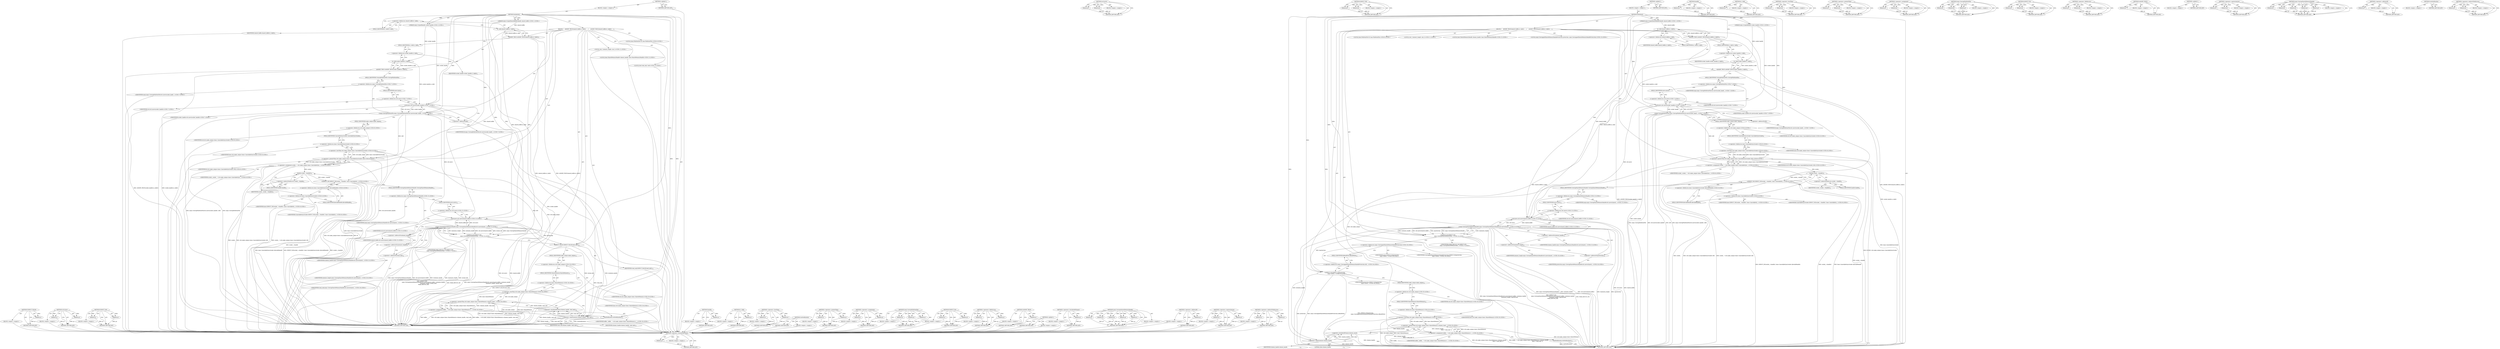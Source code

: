 digraph "&lt;operator&gt;.indirectFieldAccess" {
vulnerable_197 [label=<(METHOD,EXPECT_FALSE)>];
vulnerable_198 [label=<(PARAM,p1)>];
vulnerable_199 [label=<(BLOCK,&lt;empty&gt;,&lt;empty&gt;)>];
vulnerable_200 [label=<(METHOD_RETURN,ANY)>];
vulnerable_146 [label=<(METHOD,std.move)>];
vulnerable_147 [label=<(PARAM,p1)>];
vulnerable_148 [label=<(PARAM,p2)>];
vulnerable_149 [label=<(BLOCK,&lt;empty&gt;,&lt;empty&gt;)>];
vulnerable_150 [label=<(METHOD_RETURN,ANY)>];
vulnerable_170 [label=<(METHOD,EXPECT_NE)>];
vulnerable_171 [label=<(PARAM,p1)>];
vulnerable_172 [label=<(PARAM,p2)>];
vulnerable_173 [label=<(BLOCK,&lt;empty&gt;,&lt;empty&gt;)>];
vulnerable_174 [label=<(METHOD_RETURN,ANY)>];
vulnerable_6 [label=<(METHOD,&lt;global&gt;)<SUB>1</SUB>>];
vulnerable_7 [label=<(BLOCK,&lt;empty&gt;,&lt;empty&gt;)<SUB>1</SUB>>];
vulnerable_8 [label=<(METHOD,Initialized)<SUB>1</SUB>>];
vulnerable_9 [label="<(PARAM,mojo::ScopedSharedBufferHandle shared_buffer)<SUB>1</SUB>>"];
vulnerable_10 [label="<(PARAM,mojo::ScopedHandle socket_handle)<SUB>2</SUB>>"];
vulnerable_11 [label=<(BLOCK,{
    ASSERT_TRUE(shared_buffer.is_valid());
  ...,{
    ASSERT_TRUE(shared_buffer.is_valid());
  ...)<SUB>2</SUB>>];
vulnerable_12 [label=<(ASSERT_TRUE,ASSERT_TRUE(shared_buffer.is_valid()))<SUB>3</SUB>>];
vulnerable_13 [label=<(is_valid,shared_buffer.is_valid())<SUB>3</SUB>>];
vulnerable_14 [label=<(&lt;operator&gt;.fieldAccess,shared_buffer.is_valid)<SUB>3</SUB>>];
vulnerable_15 [label=<(IDENTIFIER,shared_buffer,shared_buffer.is_valid())<SUB>3</SUB>>];
vulnerable_16 [label=<(FIELD_IDENTIFIER,is_valid,is_valid)<SUB>3</SUB>>];
vulnerable_17 [label=<(ASSERT_TRUE,ASSERT_TRUE(socket_handle.is_valid()))<SUB>4</SUB>>];
vulnerable_18 [label=<(is_valid,socket_handle.is_valid())<SUB>4</SUB>>];
vulnerable_19 [label=<(&lt;operator&gt;.fieldAccess,socket_handle.is_valid)<SUB>4</SUB>>];
vulnerable_20 [label=<(IDENTIFIER,socket_handle,socket_handle.is_valid())<SUB>4</SUB>>];
vulnerable_21 [label=<(FIELD_IDENTIFIER,is_valid,is_valid)<SUB>4</SUB>>];
vulnerable_22 [label="<(LOCAL,base.PlatformFile fd: base.PlatformFile)<SUB>6</SUB>>"];
vulnerable_23 [label="<(mojo.UnwrapPlatformFile,mojo::UnwrapPlatformFile(std::move(socket_handl...)<SUB>7</SUB>>"];
vulnerable_24 [label="<(&lt;operator&gt;.fieldAccess,mojo::UnwrapPlatformFile)<SUB>7</SUB>>"];
vulnerable_25 [label="<(IDENTIFIER,mojo,mojo::UnwrapPlatformFile(std::move(socket_handl...)<SUB>7</SUB>>"];
vulnerable_26 [label=<(FIELD_IDENTIFIER,UnwrapPlatformFile,UnwrapPlatformFile)<SUB>7</SUB>>];
vulnerable_27 [label="<(std.move,std::move(socket_handle))<SUB>7</SUB>>"];
vulnerable_28 [label="<(&lt;operator&gt;.fieldAccess,std::move)<SUB>7</SUB>>"];
vulnerable_29 [label="<(IDENTIFIER,std,std::move(socket_handle))<SUB>7</SUB>>"];
vulnerable_30 [label=<(FIELD_IDENTIFIER,move,move)<SUB>7</SUB>>];
vulnerable_31 [label="<(IDENTIFIER,socket_handle,std::move(socket_handle))<SUB>7</SUB>>"];
vulnerable_32 [label=<(&lt;operator&gt;.addressOf,&amp;fd)<SUB>7</SUB>>];
vulnerable_33 [label="<(IDENTIFIER,fd,mojo::UnwrapPlatformFile(std::move(socket_handl...)<SUB>7</SUB>>"];
vulnerable_34 [label="<(&lt;operator&gt;.assignment,socket_ = std::make_unique&lt;base::CancelableSync...)<SUB>8</SUB>>"];
vulnerable_35 [label="<(IDENTIFIER,socket_,socket_ = std::make_unique&lt;base::CancelableSync...)<SUB>8</SUB>>"];
vulnerable_36 [label="<(&lt;operator&gt;.greaterThan,std::make_unique&lt;base::CancelableSyncSocket&gt;(fd))<SUB>8</SUB>>"];
vulnerable_37 [label="<(&lt;operator&gt;.lessThan,std::make_unique&lt;base::CancelableSyncSocket)<SUB>8</SUB>>"];
vulnerable_38 [label="<(&lt;operator&gt;.fieldAccess,std::make_unique)<SUB>8</SUB>>"];
vulnerable_39 [label="<(IDENTIFIER,std,std::make_unique&lt;base::CancelableSyncSocket)<SUB>8</SUB>>"];
vulnerable_40 [label=<(FIELD_IDENTIFIER,make_unique,make_unique)<SUB>8</SUB>>];
vulnerable_41 [label="<(&lt;operator&gt;.fieldAccess,base::CancelableSyncSocket)<SUB>8</SUB>>"];
vulnerable_42 [label="<(IDENTIFIER,base,std::make_unique&lt;base::CancelableSyncSocket)<SUB>8</SUB>>"];
vulnerable_43 [label=<(FIELD_IDENTIFIER,CancelableSyncSocket,CancelableSyncSocket)<SUB>8</SUB>>];
vulnerable_44 [label="<(IDENTIFIER,fd,std::make_unique&lt;base::CancelableSyncSocket&gt;(fd))<SUB>8</SUB>>"];
vulnerable_45 [label="<(EXPECT_NE,EXPECT_NE(socket_-&gt;handle(), base::CancelableSy...)<SUB>9</SUB>>"];
vulnerable_46 [label=<(handle,socket_-&gt;handle())<SUB>9</SUB>>];
vulnerable_47 [label=<(&lt;operator&gt;.indirectFieldAccess,socket_-&gt;handle)<SUB>9</SUB>>];
vulnerable_48 [label=<(IDENTIFIER,socket_,socket_-&gt;handle())<SUB>9</SUB>>];
vulnerable_49 [label=<(FIELD_IDENTIFIER,handle,handle)<SUB>9</SUB>>];
vulnerable_50 [label="<(&lt;operator&gt;.fieldAccess,base::CancelableSyncSocket::kInvalidHandle)<SUB>9</SUB>>"];
vulnerable_51 [label="<(&lt;operator&gt;.fieldAccess,base::CancelableSyncSocket)<SUB>9</SUB>>"];
vulnerable_52 [label="<(IDENTIFIER,base,EXPECT_NE(socket_-&gt;handle(), base::CancelableSy...)<SUB>9</SUB>>"];
vulnerable_53 [label="<(IDENTIFIER,CancelableSyncSocket,EXPECT_NE(socket_-&gt;handle(), base::CancelableSy...)<SUB>9</SUB>>"];
vulnerable_54 [label=<(FIELD_IDENTIFIER,kInvalidHandle,kInvalidHandle)<SUB>9</SUB>>];
vulnerable_55 [label="<(LOCAL,size_t memory_length: size_t)<SUB>11</SUB>>"];
vulnerable_56 [label="<(LOCAL,base.SharedMemoryHandle shmem_handle: base.SharedMemoryHandle)<SUB>12</SUB>>"];
vulnerable_57 [label="<(LOCAL,bool read_only: bool)<SUB>13</SUB>>"];
vulnerable_58 [label="<(EXPECT_EQ,EXPECT_EQ(
         mojo::UnwrapSharedMemoryHan...)<SUB>14</SUB>>"];
vulnerable_59 [label="<(mojo.UnwrapSharedMemoryHandle,mojo::UnwrapSharedMemoryHandle(std::move(shared...)<SUB>15</SUB>>"];
vulnerable_60 [label="<(&lt;operator&gt;.fieldAccess,mojo::UnwrapSharedMemoryHandle)<SUB>15</SUB>>"];
vulnerable_61 [label="<(IDENTIFIER,mojo,mojo::UnwrapSharedMemoryHandle(std::move(shared...)<SUB>15</SUB>>"];
vulnerable_62 [label=<(FIELD_IDENTIFIER,UnwrapSharedMemoryHandle,UnwrapSharedMemoryHandle)<SUB>15</SUB>>];
vulnerable_63 [label="<(std.move,std::move(shared_buffer))<SUB>15</SUB>>"];
vulnerable_64 [label="<(&lt;operator&gt;.fieldAccess,std::move)<SUB>15</SUB>>"];
vulnerable_65 [label="<(IDENTIFIER,std,std::move(shared_buffer))<SUB>15</SUB>>"];
vulnerable_66 [label=<(FIELD_IDENTIFIER,move,move)<SUB>15</SUB>>];
vulnerable_67 [label="<(IDENTIFIER,shared_buffer,std::move(shared_buffer))<SUB>15</SUB>>"];
vulnerable_68 [label=<(&lt;operator&gt;.addressOf,&amp;shmem_handle)<SUB>15</SUB>>];
vulnerable_69 [label="<(IDENTIFIER,shmem_handle,mojo::UnwrapSharedMemoryHandle(std::move(shared...)<SUB>15</SUB>>"];
vulnerable_70 [label=<(&lt;operator&gt;.addressOf,&amp;memory_length)<SUB>16</SUB>>];
vulnerable_71 [label="<(IDENTIFIER,memory_length,mojo::UnwrapSharedMemoryHandle(std::move(shared...)<SUB>16</SUB>>"];
vulnerable_72 [label=<(&lt;operator&gt;.addressOf,&amp;read_only)<SUB>16</SUB>>];
vulnerable_73 [label="<(IDENTIFIER,read_only,mojo::UnwrapSharedMemoryHandle(std::move(shared...)<SUB>16</SUB>>"];
vulnerable_74 [label="<(IDENTIFIER,MOJO_RESULT_OK,EXPECT_EQ(
         mojo::UnwrapSharedMemoryHan...)<SUB>17</SUB>>"];
vulnerable_75 [label=<(EXPECT_FALSE,EXPECT_FALSE(read_only))<SUB>18</SUB>>];
vulnerable_76 [label=<(IDENTIFIER,read_only,EXPECT_FALSE(read_only))<SUB>18</SUB>>];
vulnerable_77 [label="<(&lt;operator&gt;.assignment,buffer_ = std::make_unique&lt;base::SharedMemory&gt;(...)<SUB>19</SUB>>"];
vulnerable_78 [label="<(IDENTIFIER,buffer_,buffer_ = std::make_unique&lt;base::SharedMemory&gt;(...)<SUB>19</SUB>>"];
vulnerable_79 [label="<(&lt;operator&gt;.greaterThan,std::make_unique&lt;base::SharedMemory&gt;(shmem_hand...)<SUB>19</SUB>>"];
vulnerable_80 [label="<(&lt;operator&gt;.lessThan,std::make_unique&lt;base::SharedMemory)<SUB>19</SUB>>"];
vulnerable_81 [label="<(&lt;operator&gt;.fieldAccess,std::make_unique)<SUB>19</SUB>>"];
vulnerable_82 [label="<(IDENTIFIER,std,std::make_unique&lt;base::SharedMemory)<SUB>19</SUB>>"];
vulnerable_83 [label=<(FIELD_IDENTIFIER,make_unique,make_unique)<SUB>19</SUB>>];
vulnerable_84 [label="<(&lt;operator&gt;.fieldAccess,base::SharedMemory)<SUB>19</SUB>>"];
vulnerable_85 [label="<(IDENTIFIER,base,std::make_unique&lt;base::SharedMemory)<SUB>19</SUB>>"];
vulnerable_86 [label=<(FIELD_IDENTIFIER,SharedMemory,SharedMemory)<SUB>19</SUB>>];
vulnerable_87 [label=<(&lt;operator&gt;.bracketedPrimary,(shmem_handle, read_only))<SUB>19</SUB>>];
vulnerable_88 [label=<(&lt;operator&gt;.expressionList,shmem_handle, read_only)<SUB>19</SUB>>];
vulnerable_89 [label=<(IDENTIFIER,shmem_handle,shmem_handle, read_only)<SUB>19</SUB>>];
vulnerable_90 [label=<(IDENTIFIER,read_only,shmem_handle, read_only)<SUB>19</SUB>>];
vulnerable_91 [label=<(GotNotification,GotNotification())<SUB>21</SUB>>];
vulnerable_92 [label=<(METHOD_RETURN,void)<SUB>1</SUB>>];
vulnerable_94 [label=<(METHOD_RETURN,ANY)<SUB>1</SUB>>];
vulnerable_175 [label=<(METHOD,handle)>];
vulnerable_176 [label=<(PARAM,p1)>];
vulnerable_177 [label=<(BLOCK,&lt;empty&gt;,&lt;empty&gt;)>];
vulnerable_178 [label=<(METHOD_RETURN,ANY)>];
vulnerable_131 [label=<(METHOD,is_valid)>];
vulnerable_132 [label=<(PARAM,p1)>];
vulnerable_133 [label=<(BLOCK,&lt;empty&gt;,&lt;empty&gt;)>];
vulnerable_134 [label=<(METHOD_RETURN,ANY)>];
vulnerable_165 [label=<(METHOD,&lt;operator&gt;.lessThan)>];
vulnerable_166 [label=<(PARAM,p1)>];
vulnerable_167 [label=<(PARAM,p2)>];
vulnerable_168 [label=<(BLOCK,&lt;empty&gt;,&lt;empty&gt;)>];
vulnerable_169 [label=<(METHOD_RETURN,ANY)>];
vulnerable_210 [label=<(METHOD,GotNotification)>];
vulnerable_211 [label=<(BLOCK,&lt;empty&gt;,&lt;empty&gt;)>];
vulnerable_212 [label=<(METHOD_RETURN,ANY)>];
vulnerable_160 [label=<(METHOD,&lt;operator&gt;.greaterThan)>];
vulnerable_161 [label=<(PARAM,p1)>];
vulnerable_162 [label=<(PARAM,p2)>];
vulnerable_163 [label=<(BLOCK,&lt;empty&gt;,&lt;empty&gt;)>];
vulnerable_164 [label=<(METHOD_RETURN,ANY)>];
vulnerable_155 [label=<(METHOD,&lt;operator&gt;.assignment)>];
vulnerable_156 [label=<(PARAM,p1)>];
vulnerable_157 [label=<(PARAM,p2)>];
vulnerable_158 [label=<(BLOCK,&lt;empty&gt;,&lt;empty&gt;)>];
vulnerable_159 [label=<(METHOD_RETURN,ANY)>];
vulnerable_140 [label=<(METHOD,mojo.UnwrapPlatformFile)>];
vulnerable_141 [label=<(PARAM,p1)>];
vulnerable_142 [label=<(PARAM,p2)>];
vulnerable_143 [label=<(PARAM,p3)>];
vulnerable_144 [label=<(BLOCK,&lt;empty&gt;,&lt;empty&gt;)>];
vulnerable_145 [label=<(METHOD_RETURN,ANY)>];
vulnerable_184 [label=<(METHOD,EXPECT_EQ)>];
vulnerable_185 [label=<(PARAM,p1)>];
vulnerable_186 [label=<(PARAM,p2)>];
vulnerable_187 [label=<(BLOCK,&lt;empty&gt;,&lt;empty&gt;)>];
vulnerable_188 [label=<(METHOD_RETURN,ANY)>];
vulnerable_135 [label=<(METHOD,&lt;operator&gt;.fieldAccess)>];
vulnerable_136 [label=<(PARAM,p1)>];
vulnerable_137 [label=<(PARAM,p2)>];
vulnerable_138 [label=<(BLOCK,&lt;empty&gt;,&lt;empty&gt;)>];
vulnerable_139 [label=<(METHOD_RETURN,ANY)>];
vulnerable_127 [label=<(METHOD,ASSERT_TRUE)>];
vulnerable_128 [label=<(PARAM,p1)>];
vulnerable_129 [label=<(BLOCK,&lt;empty&gt;,&lt;empty&gt;)>];
vulnerable_130 [label=<(METHOD_RETURN,ANY)>];
vulnerable_121 [label=<(METHOD,&lt;global&gt;)<SUB>1</SUB>>];
vulnerable_122 [label=<(BLOCK,&lt;empty&gt;,&lt;empty&gt;)>];
vulnerable_123 [label=<(METHOD_RETURN,ANY)>];
vulnerable_201 [label=<(METHOD,&lt;operator&gt;.bracketedPrimary)>];
vulnerable_202 [label=<(PARAM,p1)>];
vulnerable_203 [label=<(BLOCK,&lt;empty&gt;,&lt;empty&gt;)>];
vulnerable_204 [label=<(METHOD_RETURN,ANY)>];
vulnerable_189 [label=<(METHOD,mojo.UnwrapSharedMemoryHandle)>];
vulnerable_190 [label=<(PARAM,p1)>];
vulnerable_191 [label=<(PARAM,p2)>];
vulnerable_192 [label=<(PARAM,p3)>];
vulnerable_193 [label=<(PARAM,p4)>];
vulnerable_194 [label=<(PARAM,p5)>];
vulnerable_195 [label=<(BLOCK,&lt;empty&gt;,&lt;empty&gt;)>];
vulnerable_196 [label=<(METHOD_RETURN,ANY)>];
vulnerable_151 [label=<(METHOD,&lt;operator&gt;.addressOf)>];
vulnerable_152 [label=<(PARAM,p1)>];
vulnerable_153 [label=<(BLOCK,&lt;empty&gt;,&lt;empty&gt;)>];
vulnerable_154 [label=<(METHOD_RETURN,ANY)>];
vulnerable_205 [label=<(METHOD,&lt;operator&gt;.expressionList)>];
vulnerable_206 [label=<(PARAM,p1)>];
vulnerable_207 [label=<(PARAM,p2)>];
vulnerable_208 [label=<(BLOCK,&lt;empty&gt;,&lt;empty&gt;)>];
vulnerable_209 [label=<(METHOD_RETURN,ANY)>];
vulnerable_179 [label=<(METHOD,&lt;operator&gt;.indirectFieldAccess)>];
vulnerable_180 [label=<(PARAM,p1)>];
vulnerable_181 [label=<(PARAM,p2)>];
vulnerable_182 [label=<(BLOCK,&lt;empty&gt;,&lt;empty&gt;)>];
vulnerable_183 [label=<(METHOD_RETURN,ANY)>];
fixed_206 [label=<(METHOD,&lt;operator&gt;.bracketedPrimary)>];
fixed_207 [label=<(PARAM,p1)>];
fixed_208 [label=<(BLOCK,&lt;empty&gt;,&lt;empty&gt;)>];
fixed_209 [label=<(METHOD_RETURN,ANY)>];
fixed_155 [label=<(METHOD,std.move)>];
fixed_156 [label=<(PARAM,p1)>];
fixed_157 [label=<(PARAM,p2)>];
fixed_158 [label=<(BLOCK,&lt;empty&gt;,&lt;empty&gt;)>];
fixed_159 [label=<(METHOD_RETURN,ANY)>];
fixed_179 [label=<(METHOD,EXPECT_NE)>];
fixed_180 [label=<(PARAM,p1)>];
fixed_181 [label=<(PARAM,p2)>];
fixed_182 [label=<(BLOCK,&lt;empty&gt;,&lt;empty&gt;)>];
fixed_183 [label=<(METHOD_RETURN,ANY)>];
fixed_6 [label=<(METHOD,&lt;global&gt;)<SUB>1</SUB>>];
fixed_7 [label=<(BLOCK,&lt;empty&gt;,&lt;empty&gt;)<SUB>1</SUB>>];
fixed_8 [label=<(METHOD,Initialized)<SUB>1</SUB>>];
fixed_9 [label="<(PARAM,mojo::ScopedSharedBufferHandle shared_buffer)<SUB>1</SUB>>"];
fixed_10 [label="<(PARAM,mojo::ScopedHandle socket_handle)<SUB>2</SUB>>"];
fixed_11 [label=<(BLOCK,{
    ASSERT_TRUE(shared_buffer.is_valid());
  ...,{
    ASSERT_TRUE(shared_buffer.is_valid());
  ...)<SUB>2</SUB>>];
fixed_12 [label=<(ASSERT_TRUE,ASSERT_TRUE(shared_buffer.is_valid()))<SUB>3</SUB>>];
fixed_13 [label=<(is_valid,shared_buffer.is_valid())<SUB>3</SUB>>];
fixed_14 [label=<(&lt;operator&gt;.fieldAccess,shared_buffer.is_valid)<SUB>3</SUB>>];
fixed_15 [label=<(IDENTIFIER,shared_buffer,shared_buffer.is_valid())<SUB>3</SUB>>];
fixed_16 [label=<(FIELD_IDENTIFIER,is_valid,is_valid)<SUB>3</SUB>>];
fixed_17 [label=<(ASSERT_TRUE,ASSERT_TRUE(socket_handle.is_valid()))<SUB>4</SUB>>];
fixed_18 [label=<(is_valid,socket_handle.is_valid())<SUB>4</SUB>>];
fixed_19 [label=<(&lt;operator&gt;.fieldAccess,socket_handle.is_valid)<SUB>4</SUB>>];
fixed_20 [label=<(IDENTIFIER,socket_handle,socket_handle.is_valid())<SUB>4</SUB>>];
fixed_21 [label=<(FIELD_IDENTIFIER,is_valid,is_valid)<SUB>4</SUB>>];
fixed_22 [label="<(LOCAL,base.PlatformFile fd: base.PlatformFile)<SUB>6</SUB>>"];
fixed_23 [label="<(mojo.UnwrapPlatformFile,mojo::UnwrapPlatformFile(std::move(socket_handl...)<SUB>7</SUB>>"];
fixed_24 [label="<(&lt;operator&gt;.fieldAccess,mojo::UnwrapPlatformFile)<SUB>7</SUB>>"];
fixed_25 [label="<(IDENTIFIER,mojo,mojo::UnwrapPlatformFile(std::move(socket_handl...)<SUB>7</SUB>>"];
fixed_26 [label=<(FIELD_IDENTIFIER,UnwrapPlatformFile,UnwrapPlatformFile)<SUB>7</SUB>>];
fixed_27 [label="<(std.move,std::move(socket_handle))<SUB>7</SUB>>"];
fixed_28 [label="<(&lt;operator&gt;.fieldAccess,std::move)<SUB>7</SUB>>"];
fixed_29 [label="<(IDENTIFIER,std,std::move(socket_handle))<SUB>7</SUB>>"];
fixed_30 [label=<(FIELD_IDENTIFIER,move,move)<SUB>7</SUB>>];
fixed_31 [label="<(IDENTIFIER,socket_handle,std::move(socket_handle))<SUB>7</SUB>>"];
fixed_32 [label=<(&lt;operator&gt;.addressOf,&amp;fd)<SUB>7</SUB>>];
fixed_33 [label="<(IDENTIFIER,fd,mojo::UnwrapPlatformFile(std::move(socket_handl...)<SUB>7</SUB>>"];
fixed_34 [label="<(&lt;operator&gt;.assignment,socket_ = std::make_unique&lt;base::CancelableSync...)<SUB>8</SUB>>"];
fixed_35 [label="<(IDENTIFIER,socket_,socket_ = std::make_unique&lt;base::CancelableSync...)<SUB>8</SUB>>"];
fixed_36 [label="<(&lt;operator&gt;.greaterThan,std::make_unique&lt;base::CancelableSyncSocket&gt;(fd))<SUB>8</SUB>>"];
fixed_37 [label="<(&lt;operator&gt;.lessThan,std::make_unique&lt;base::CancelableSyncSocket)<SUB>8</SUB>>"];
fixed_38 [label="<(&lt;operator&gt;.fieldAccess,std::make_unique)<SUB>8</SUB>>"];
fixed_39 [label="<(IDENTIFIER,std,std::make_unique&lt;base::CancelableSyncSocket)<SUB>8</SUB>>"];
fixed_40 [label=<(FIELD_IDENTIFIER,make_unique,make_unique)<SUB>8</SUB>>];
fixed_41 [label="<(&lt;operator&gt;.fieldAccess,base::CancelableSyncSocket)<SUB>8</SUB>>"];
fixed_42 [label="<(IDENTIFIER,base,std::make_unique&lt;base::CancelableSyncSocket)<SUB>8</SUB>>"];
fixed_43 [label=<(FIELD_IDENTIFIER,CancelableSyncSocket,CancelableSyncSocket)<SUB>8</SUB>>];
fixed_44 [label="<(IDENTIFIER,fd,std::make_unique&lt;base::CancelableSyncSocket&gt;(fd))<SUB>8</SUB>>"];
fixed_45 [label="<(EXPECT_NE,EXPECT_NE(socket_-&gt;handle(), base::CancelableSy...)<SUB>9</SUB>>"];
fixed_46 [label=<(handle,socket_-&gt;handle())<SUB>9</SUB>>];
fixed_47 [label=<(&lt;operator&gt;.indirectFieldAccess,socket_-&gt;handle)<SUB>9</SUB>>];
fixed_48 [label=<(IDENTIFIER,socket_,socket_-&gt;handle())<SUB>9</SUB>>];
fixed_49 [label=<(FIELD_IDENTIFIER,handle,handle)<SUB>9</SUB>>];
fixed_50 [label="<(&lt;operator&gt;.fieldAccess,base::CancelableSyncSocket::kInvalidHandle)<SUB>9</SUB>>"];
fixed_51 [label="<(&lt;operator&gt;.fieldAccess,base::CancelableSyncSocket)<SUB>9</SUB>>"];
fixed_52 [label="<(IDENTIFIER,base,EXPECT_NE(socket_-&gt;handle(), base::CancelableSy...)<SUB>9</SUB>>"];
fixed_53 [label="<(IDENTIFIER,CancelableSyncSocket,EXPECT_NE(socket_-&gt;handle(), base::CancelableSy...)<SUB>9</SUB>>"];
fixed_54 [label=<(FIELD_IDENTIFIER,kInvalidHandle,kInvalidHandle)<SUB>9</SUB>>];
fixed_55 [label="<(LOCAL,size_t memory_length: size_t)<SUB>11</SUB>>"];
fixed_56 [label="<(LOCAL,base.SharedMemoryHandle shmem_handle: base.SharedMemoryHandle)<SUB>12</SUB>>"];
fixed_57 [label="<(LOCAL,mojo.UnwrappedSharedMemoryHandleProtection protection: mojo.UnwrappedSharedMemoryHandleProtection)<SUB>13</SUB>>"];
fixed_58 [label="<(EXPECT_EQ,EXPECT_EQ(
         mojo::UnwrapSharedMemoryHan...)<SUB>14</SUB>>"];
fixed_59 [label="<(mojo.UnwrapSharedMemoryHandle,mojo::UnwrapSharedMemoryHandle(std::move(shared...)<SUB>15</SUB>>"];
fixed_60 [label="<(&lt;operator&gt;.fieldAccess,mojo::UnwrapSharedMemoryHandle)<SUB>15</SUB>>"];
fixed_61 [label="<(IDENTIFIER,mojo,mojo::UnwrapSharedMemoryHandle(std::move(shared...)<SUB>15</SUB>>"];
fixed_62 [label=<(FIELD_IDENTIFIER,UnwrapSharedMemoryHandle,UnwrapSharedMemoryHandle)<SUB>15</SUB>>];
fixed_63 [label="<(std.move,std::move(shared_buffer))<SUB>15</SUB>>"];
fixed_64 [label="<(&lt;operator&gt;.fieldAccess,std::move)<SUB>15</SUB>>"];
fixed_65 [label="<(IDENTIFIER,std,std::move(shared_buffer))<SUB>15</SUB>>"];
fixed_66 [label=<(FIELD_IDENTIFIER,move,move)<SUB>15</SUB>>];
fixed_67 [label="<(IDENTIFIER,shared_buffer,std::move(shared_buffer))<SUB>15</SUB>>"];
fixed_68 [label=<(&lt;operator&gt;.addressOf,&amp;shmem_handle)<SUB>15</SUB>>];
fixed_69 [label="<(IDENTIFIER,shmem_handle,mojo::UnwrapSharedMemoryHandle(std::move(shared...)<SUB>15</SUB>>"];
fixed_70 [label=<(&lt;operator&gt;.addressOf,&amp;memory_length)<SUB>16</SUB>>];
fixed_71 [label="<(IDENTIFIER,memory_length,mojo::UnwrapSharedMemoryHandle(std::move(shared...)<SUB>16</SUB>>"];
fixed_72 [label=<(&lt;operator&gt;.addressOf,&amp;protection)<SUB>16</SUB>>];
fixed_73 [label="<(IDENTIFIER,protection,mojo::UnwrapSharedMemoryHandle(std::move(shared...)<SUB>16</SUB>>"];
fixed_74 [label="<(IDENTIFIER,MOJO_RESULT_OK,EXPECT_EQ(
         mojo::UnwrapSharedMemoryHan...)<SUB>17</SUB>>"];
fixed_75 [label="<(EXPECT_EQ,EXPECT_EQ(protection,
              mojo::Unwra...)<SUB>18</SUB>>"];
fixed_76 [label="<(IDENTIFIER,protection,EXPECT_EQ(protection,
              mojo::Unwra...)<SUB>18</SUB>>"];
fixed_77 [label="<(&lt;operator&gt;.fieldAccess,mojo::UnwrappedSharedMemoryHandleProtection::kR...)<SUB>19</SUB>>"];
fixed_78 [label="<(&lt;operator&gt;.fieldAccess,mojo::UnwrappedSharedMemoryHandleProtection)<SUB>19</SUB>>"];
fixed_79 [label="<(IDENTIFIER,mojo,EXPECT_EQ(protection,
              mojo::Unwra...)<SUB>19</SUB>>"];
fixed_80 [label="<(IDENTIFIER,UnwrappedSharedMemoryHandleProtection,EXPECT_EQ(protection,
              mojo::Unwra...)<SUB>19</SUB>>"];
fixed_81 [label=<(FIELD_IDENTIFIER,kReadWrite,kReadWrite)<SUB>19</SUB>>];
fixed_82 [label="<(&lt;operator&gt;.assignment,buffer_ = std::make_unique&lt;base::SharedMemory&gt;(...)<SUB>20</SUB>>"];
fixed_83 [label="<(IDENTIFIER,buffer_,buffer_ = std::make_unique&lt;base::SharedMemory&gt;(...)<SUB>20</SUB>>"];
fixed_84 [label="<(&lt;operator&gt;.greaterThan,std::make_unique&lt;base::SharedMemory&gt;(shmem_hand...)<SUB>20</SUB>>"];
fixed_85 [label="<(&lt;operator&gt;.lessThan,std::make_unique&lt;base::SharedMemory)<SUB>20</SUB>>"];
fixed_86 [label="<(&lt;operator&gt;.fieldAccess,std::make_unique)<SUB>20</SUB>>"];
fixed_87 [label="<(IDENTIFIER,std,std::make_unique&lt;base::SharedMemory)<SUB>20</SUB>>"];
fixed_88 [label=<(FIELD_IDENTIFIER,make_unique,make_unique)<SUB>20</SUB>>];
fixed_89 [label="<(&lt;operator&gt;.fieldAccess,base::SharedMemory)<SUB>20</SUB>>"];
fixed_90 [label="<(IDENTIFIER,base,std::make_unique&lt;base::SharedMemory)<SUB>20</SUB>>"];
fixed_91 [label=<(FIELD_IDENTIFIER,SharedMemory,SharedMemory)<SUB>20</SUB>>];
fixed_92 [label=<(&lt;operator&gt;.bracketedPrimary,(shmem_handle,
                                ...)<SUB>20</SUB>>];
fixed_93 [label=<(&lt;operator&gt;.expressionList,shmem_handle,
                                 ...)<SUB>20</SUB>>];
fixed_94 [label=<(IDENTIFIER,shmem_handle,shmem_handle,
                                 ...)<SUB>20</SUB>>];
fixed_95 [label=<(LITERAL,false,shmem_handle,
                                 ...)<SUB>21</SUB>>];
fixed_96 [label=<(GotNotification,GotNotification())<SUB>23</SUB>>];
fixed_97 [label=<(METHOD_RETURN,void)<SUB>1</SUB>>];
fixed_99 [label=<(METHOD_RETURN,ANY)<SUB>1</SUB>>];
fixed_184 [label=<(METHOD,handle)>];
fixed_185 [label=<(PARAM,p1)>];
fixed_186 [label=<(BLOCK,&lt;empty&gt;,&lt;empty&gt;)>];
fixed_187 [label=<(METHOD_RETURN,ANY)>];
fixed_140 [label=<(METHOD,is_valid)>];
fixed_141 [label=<(PARAM,p1)>];
fixed_142 [label=<(BLOCK,&lt;empty&gt;,&lt;empty&gt;)>];
fixed_143 [label=<(METHOD_RETURN,ANY)>];
fixed_174 [label=<(METHOD,&lt;operator&gt;.lessThan)>];
fixed_175 [label=<(PARAM,p1)>];
fixed_176 [label=<(PARAM,p2)>];
fixed_177 [label=<(BLOCK,&lt;empty&gt;,&lt;empty&gt;)>];
fixed_178 [label=<(METHOD_RETURN,ANY)>];
fixed_169 [label=<(METHOD,&lt;operator&gt;.greaterThan)>];
fixed_170 [label=<(PARAM,p1)>];
fixed_171 [label=<(PARAM,p2)>];
fixed_172 [label=<(BLOCK,&lt;empty&gt;,&lt;empty&gt;)>];
fixed_173 [label=<(METHOD_RETURN,ANY)>];
fixed_164 [label=<(METHOD,&lt;operator&gt;.assignment)>];
fixed_165 [label=<(PARAM,p1)>];
fixed_166 [label=<(PARAM,p2)>];
fixed_167 [label=<(BLOCK,&lt;empty&gt;,&lt;empty&gt;)>];
fixed_168 [label=<(METHOD_RETURN,ANY)>];
fixed_149 [label=<(METHOD,mojo.UnwrapPlatformFile)>];
fixed_150 [label=<(PARAM,p1)>];
fixed_151 [label=<(PARAM,p2)>];
fixed_152 [label=<(PARAM,p3)>];
fixed_153 [label=<(BLOCK,&lt;empty&gt;,&lt;empty&gt;)>];
fixed_154 [label=<(METHOD_RETURN,ANY)>];
fixed_193 [label=<(METHOD,EXPECT_EQ)>];
fixed_194 [label=<(PARAM,p1)>];
fixed_195 [label=<(PARAM,p2)>];
fixed_196 [label=<(BLOCK,&lt;empty&gt;,&lt;empty&gt;)>];
fixed_197 [label=<(METHOD_RETURN,ANY)>];
fixed_144 [label=<(METHOD,&lt;operator&gt;.fieldAccess)>];
fixed_145 [label=<(PARAM,p1)>];
fixed_146 [label=<(PARAM,p2)>];
fixed_147 [label=<(BLOCK,&lt;empty&gt;,&lt;empty&gt;)>];
fixed_148 [label=<(METHOD_RETURN,ANY)>];
fixed_136 [label=<(METHOD,ASSERT_TRUE)>];
fixed_137 [label=<(PARAM,p1)>];
fixed_138 [label=<(BLOCK,&lt;empty&gt;,&lt;empty&gt;)>];
fixed_139 [label=<(METHOD_RETURN,ANY)>];
fixed_130 [label=<(METHOD,&lt;global&gt;)<SUB>1</SUB>>];
fixed_131 [label=<(BLOCK,&lt;empty&gt;,&lt;empty&gt;)>];
fixed_132 [label=<(METHOD_RETURN,ANY)>];
fixed_210 [label=<(METHOD,&lt;operator&gt;.expressionList)>];
fixed_211 [label=<(PARAM,p1)>];
fixed_212 [label=<(PARAM,p2)>];
fixed_213 [label=<(BLOCK,&lt;empty&gt;,&lt;empty&gt;)>];
fixed_214 [label=<(METHOD_RETURN,ANY)>];
fixed_198 [label=<(METHOD,mojo.UnwrapSharedMemoryHandle)>];
fixed_199 [label=<(PARAM,p1)>];
fixed_200 [label=<(PARAM,p2)>];
fixed_201 [label=<(PARAM,p3)>];
fixed_202 [label=<(PARAM,p4)>];
fixed_203 [label=<(PARAM,p5)>];
fixed_204 [label=<(BLOCK,&lt;empty&gt;,&lt;empty&gt;)>];
fixed_205 [label=<(METHOD_RETURN,ANY)>];
fixed_160 [label=<(METHOD,&lt;operator&gt;.addressOf)>];
fixed_161 [label=<(PARAM,p1)>];
fixed_162 [label=<(BLOCK,&lt;empty&gt;,&lt;empty&gt;)>];
fixed_163 [label=<(METHOD_RETURN,ANY)>];
fixed_215 [label=<(METHOD,GotNotification)>];
fixed_216 [label=<(BLOCK,&lt;empty&gt;,&lt;empty&gt;)>];
fixed_217 [label=<(METHOD_RETURN,ANY)>];
fixed_188 [label=<(METHOD,&lt;operator&gt;.indirectFieldAccess)>];
fixed_189 [label=<(PARAM,p1)>];
fixed_190 [label=<(PARAM,p2)>];
fixed_191 [label=<(BLOCK,&lt;empty&gt;,&lt;empty&gt;)>];
fixed_192 [label=<(METHOD_RETURN,ANY)>];
vulnerable_197 -> vulnerable_198  [key=0, label="AST: "];
vulnerable_197 -> vulnerable_198  [key=1, label="DDG: "];
vulnerable_197 -> vulnerable_199  [key=0, label="AST: "];
vulnerable_197 -> vulnerable_200  [key=0, label="AST: "];
vulnerable_197 -> vulnerable_200  [key=1, label="CFG: "];
vulnerable_198 -> vulnerable_200  [key=0, label="DDG: p1"];
vulnerable_199 -> fixed_206  [key=0];
vulnerable_200 -> fixed_206  [key=0];
vulnerable_146 -> vulnerable_147  [key=0, label="AST: "];
vulnerable_146 -> vulnerable_147  [key=1, label="DDG: "];
vulnerable_146 -> vulnerable_149  [key=0, label="AST: "];
vulnerable_146 -> vulnerable_148  [key=0, label="AST: "];
vulnerable_146 -> vulnerable_148  [key=1, label="DDG: "];
vulnerable_146 -> vulnerable_150  [key=0, label="AST: "];
vulnerable_146 -> vulnerable_150  [key=1, label="CFG: "];
vulnerable_147 -> vulnerable_150  [key=0, label="DDG: p1"];
vulnerable_148 -> vulnerable_150  [key=0, label="DDG: p2"];
vulnerable_149 -> fixed_206  [key=0];
vulnerable_150 -> fixed_206  [key=0];
vulnerable_170 -> vulnerable_171  [key=0, label="AST: "];
vulnerable_170 -> vulnerable_171  [key=1, label="DDG: "];
vulnerable_170 -> vulnerable_173  [key=0, label="AST: "];
vulnerable_170 -> vulnerable_172  [key=0, label="AST: "];
vulnerable_170 -> vulnerable_172  [key=1, label="DDG: "];
vulnerable_170 -> vulnerable_174  [key=0, label="AST: "];
vulnerable_170 -> vulnerable_174  [key=1, label="CFG: "];
vulnerable_171 -> vulnerable_174  [key=0, label="DDG: p1"];
vulnerable_172 -> vulnerable_174  [key=0, label="DDG: p2"];
vulnerable_173 -> fixed_206  [key=0];
vulnerable_174 -> fixed_206  [key=0];
vulnerable_6 -> vulnerable_7  [key=0, label="AST: "];
vulnerable_6 -> vulnerable_94  [key=0, label="AST: "];
vulnerable_6 -> vulnerable_94  [key=1, label="CFG: "];
vulnerable_7 -> vulnerable_8  [key=0, label="AST: "];
vulnerable_8 -> vulnerable_9  [key=0, label="AST: "];
vulnerable_8 -> vulnerable_9  [key=1, label="DDG: "];
vulnerable_8 -> vulnerable_10  [key=0, label="AST: "];
vulnerable_8 -> vulnerable_10  [key=1, label="DDG: "];
vulnerable_8 -> vulnerable_11  [key=0, label="AST: "];
vulnerable_8 -> vulnerable_92  [key=0, label="AST: "];
vulnerable_8 -> vulnerable_16  [key=0, label="CFG: "];
vulnerable_8 -> vulnerable_91  [key=0, label="DDG: "];
vulnerable_8 -> vulnerable_23  [key=0, label="DDG: "];
vulnerable_8 -> vulnerable_58  [key=0, label="DDG: "];
vulnerable_8 -> vulnerable_75  [key=0, label="DDG: "];
vulnerable_8 -> vulnerable_27  [key=0, label="DDG: "];
vulnerable_8 -> vulnerable_36  [key=0, label="DDG: "];
vulnerable_8 -> vulnerable_59  [key=0, label="DDG: "];
vulnerable_8 -> vulnerable_63  [key=0, label="DDG: "];
vulnerable_8 -> vulnerable_88  [key=0, label="DDG: "];
vulnerable_9 -> vulnerable_13  [key=0, label="DDG: shared_buffer"];
vulnerable_9 -> vulnerable_63  [key=0, label="DDG: shared_buffer"];
vulnerable_10 -> vulnerable_18  [key=0, label="DDG: socket_handle"];
vulnerable_10 -> vulnerable_27  [key=0, label="DDG: socket_handle"];
vulnerable_11 -> vulnerable_12  [key=0, label="AST: "];
vulnerable_11 -> vulnerable_17  [key=0, label="AST: "];
vulnerable_11 -> vulnerable_22  [key=0, label="AST: "];
vulnerable_11 -> vulnerable_23  [key=0, label="AST: "];
vulnerable_11 -> vulnerable_34  [key=0, label="AST: "];
vulnerable_11 -> vulnerable_45  [key=0, label="AST: "];
vulnerable_11 -> vulnerable_55  [key=0, label="AST: "];
vulnerable_11 -> vulnerable_56  [key=0, label="AST: "];
vulnerable_11 -> vulnerable_57  [key=0, label="AST: "];
vulnerable_11 -> vulnerable_58  [key=0, label="AST: "];
vulnerable_11 -> vulnerable_75  [key=0, label="AST: "];
vulnerable_11 -> vulnerable_77  [key=0, label="AST: "];
vulnerable_11 -> vulnerable_91  [key=0, label="AST: "];
vulnerable_12 -> vulnerable_13  [key=0, label="AST: "];
vulnerable_12 -> vulnerable_21  [key=0, label="CFG: "];
vulnerable_12 -> vulnerable_92  [key=0, label="DDG: shared_buffer.is_valid()"];
vulnerable_12 -> vulnerable_92  [key=1, label="DDG: ASSERT_TRUE(shared_buffer.is_valid())"];
vulnerable_13 -> vulnerable_14  [key=0, label="AST: "];
vulnerable_13 -> vulnerable_12  [key=0, label="CFG: "];
vulnerable_13 -> vulnerable_12  [key=1, label="DDG: shared_buffer.is_valid"];
vulnerable_13 -> vulnerable_63  [key=0, label="DDG: shared_buffer.is_valid"];
vulnerable_14 -> vulnerable_15  [key=0, label="AST: "];
vulnerable_14 -> vulnerable_16  [key=0, label="AST: "];
vulnerable_14 -> vulnerable_13  [key=0, label="CFG: "];
vulnerable_15 -> fixed_206  [key=0];
vulnerable_16 -> vulnerable_14  [key=0, label="CFG: "];
vulnerable_17 -> vulnerable_18  [key=0, label="AST: "];
vulnerable_17 -> vulnerable_26  [key=0, label="CFG: "];
vulnerable_17 -> vulnerable_92  [key=0, label="DDG: socket_handle.is_valid()"];
vulnerable_17 -> vulnerable_92  [key=1, label="DDG: ASSERT_TRUE(socket_handle.is_valid())"];
vulnerable_18 -> vulnerable_19  [key=0, label="AST: "];
vulnerable_18 -> vulnerable_17  [key=0, label="CFG: "];
vulnerable_18 -> vulnerable_17  [key=1, label="DDG: socket_handle.is_valid"];
vulnerable_18 -> vulnerable_27  [key=0, label="DDG: socket_handle.is_valid"];
vulnerable_19 -> vulnerable_20  [key=0, label="AST: "];
vulnerable_19 -> vulnerable_21  [key=0, label="AST: "];
vulnerable_19 -> vulnerable_18  [key=0, label="CFG: "];
vulnerable_20 -> fixed_206  [key=0];
vulnerable_21 -> vulnerable_19  [key=0, label="CFG: "];
vulnerable_22 -> fixed_206  [key=0];
vulnerable_23 -> vulnerable_24  [key=0, label="AST: "];
vulnerable_23 -> vulnerable_27  [key=0, label="AST: "];
vulnerable_23 -> vulnerable_32  [key=0, label="AST: "];
vulnerable_23 -> vulnerable_40  [key=0, label="CFG: "];
vulnerable_23 -> vulnerable_92  [key=0, label="DDG: mojo::UnwrapPlatformFile"];
vulnerable_23 -> vulnerable_92  [key=1, label="DDG: std::move(socket_handle)"];
vulnerable_23 -> vulnerable_92  [key=2, label="DDG: &amp;fd"];
vulnerable_23 -> vulnerable_92  [key=3, label="DDG: mojo::UnwrapPlatformFile(std::move(socket_handle), &amp;fd)"];
vulnerable_23 -> vulnerable_36  [key=0, label="DDG: &amp;fd"];
vulnerable_24 -> vulnerable_25  [key=0, label="AST: "];
vulnerable_24 -> vulnerable_26  [key=0, label="AST: "];
vulnerable_24 -> vulnerable_30  [key=0, label="CFG: "];
vulnerable_25 -> fixed_206  [key=0];
vulnerable_26 -> vulnerable_24  [key=0, label="CFG: "];
vulnerable_27 -> vulnerable_28  [key=0, label="AST: "];
vulnerable_27 -> vulnerable_31  [key=0, label="AST: "];
vulnerable_27 -> vulnerable_32  [key=0, label="CFG: "];
vulnerable_27 -> vulnerable_92  [key=0, label="DDG: socket_handle"];
vulnerable_27 -> vulnerable_23  [key=0, label="DDG: std::move"];
vulnerable_27 -> vulnerable_23  [key=1, label="DDG: socket_handle"];
vulnerable_27 -> vulnerable_63  [key=0, label="DDG: std::move"];
vulnerable_28 -> vulnerable_29  [key=0, label="AST: "];
vulnerable_28 -> vulnerable_30  [key=0, label="AST: "];
vulnerable_28 -> vulnerable_27  [key=0, label="CFG: "];
vulnerable_29 -> fixed_206  [key=0];
vulnerable_30 -> vulnerable_28  [key=0, label="CFG: "];
vulnerable_31 -> fixed_206  [key=0];
vulnerable_32 -> vulnerable_33  [key=0, label="AST: "];
vulnerable_32 -> vulnerable_23  [key=0, label="CFG: "];
vulnerable_33 -> fixed_206  [key=0];
vulnerable_34 -> vulnerable_35  [key=0, label="AST: "];
vulnerable_34 -> vulnerable_36  [key=0, label="AST: "];
vulnerable_34 -> vulnerable_49  [key=0, label="CFG: "];
vulnerable_34 -> vulnerable_92  [key=0, label="DDG: socket_"];
vulnerable_34 -> vulnerable_92  [key=1, label="DDG: std::make_unique&lt;base::CancelableSyncSocket&gt;(fd)"];
vulnerable_34 -> vulnerable_92  [key=2, label="DDG: socket_ = std::make_unique&lt;base::CancelableSyncSocket&gt;(fd)"];
vulnerable_34 -> vulnerable_46  [key=0, label="DDG: socket_"];
vulnerable_35 -> fixed_206  [key=0];
vulnerable_36 -> vulnerable_37  [key=0, label="AST: "];
vulnerable_36 -> vulnerable_44  [key=0, label="AST: "];
vulnerable_36 -> vulnerable_34  [key=0, label="CFG: "];
vulnerable_36 -> vulnerable_34  [key=1, label="DDG: std::make_unique&lt;base::CancelableSyncSocket"];
vulnerable_36 -> vulnerable_34  [key=2, label="DDG: fd"];
vulnerable_36 -> vulnerable_92  [key=0, label="DDG: std::make_unique&lt;base::CancelableSyncSocket"];
vulnerable_36 -> vulnerable_92  [key=1, label="DDG: fd"];
vulnerable_37 -> vulnerable_38  [key=0, label="AST: "];
vulnerable_37 -> vulnerable_41  [key=0, label="AST: "];
vulnerable_37 -> vulnerable_36  [key=0, label="CFG: "];
vulnerable_37 -> vulnerable_36  [key=1, label="DDG: std::make_unique"];
vulnerable_37 -> vulnerable_36  [key=2, label="DDG: base::CancelableSyncSocket"];
vulnerable_37 -> vulnerable_92  [key=0, label="DDG: base::CancelableSyncSocket"];
vulnerable_37 -> vulnerable_80  [key=0, label="DDG: std::make_unique"];
vulnerable_38 -> vulnerable_39  [key=0, label="AST: "];
vulnerable_38 -> vulnerable_40  [key=0, label="AST: "];
vulnerable_38 -> vulnerable_43  [key=0, label="CFG: "];
vulnerable_39 -> fixed_206  [key=0];
vulnerable_40 -> vulnerable_38  [key=0, label="CFG: "];
vulnerable_41 -> vulnerable_42  [key=0, label="AST: "];
vulnerable_41 -> vulnerable_43  [key=0, label="AST: "];
vulnerable_41 -> vulnerable_37  [key=0, label="CFG: "];
vulnerable_42 -> fixed_206  [key=0];
vulnerable_43 -> vulnerable_41  [key=0, label="CFG: "];
vulnerable_44 -> fixed_206  [key=0];
vulnerable_45 -> vulnerable_46  [key=0, label="AST: "];
vulnerable_45 -> vulnerable_50  [key=0, label="AST: "];
vulnerable_45 -> vulnerable_62  [key=0, label="CFG: "];
vulnerable_45 -> vulnerable_92  [key=0, label="DDG: socket_-&gt;handle()"];
vulnerable_45 -> vulnerable_92  [key=1, label="DDG: base::CancelableSyncSocket::kInvalidHandle"];
vulnerable_45 -> vulnerable_92  [key=2, label="DDG: EXPECT_NE(socket_-&gt;handle(), base::CancelableSyncSocket::kInvalidHandle)"];
vulnerable_46 -> vulnerable_47  [key=0, label="AST: "];
vulnerable_46 -> vulnerable_51  [key=0, label="CFG: "];
vulnerable_46 -> vulnerable_92  [key=0, label="DDG: socket_-&gt;handle"];
vulnerable_46 -> vulnerable_45  [key=0, label="DDG: socket_-&gt;handle"];
vulnerable_47 -> vulnerable_48  [key=0, label="AST: "];
vulnerable_47 -> vulnerable_49  [key=0, label="AST: "];
vulnerable_47 -> vulnerable_46  [key=0, label="CFG: "];
vulnerable_48 -> fixed_206  [key=0];
vulnerable_49 -> vulnerable_47  [key=0, label="CFG: "];
vulnerable_50 -> vulnerable_51  [key=0, label="AST: "];
vulnerable_50 -> vulnerable_54  [key=0, label="AST: "];
vulnerable_50 -> vulnerable_45  [key=0, label="CFG: "];
vulnerable_51 -> vulnerable_52  [key=0, label="AST: "];
vulnerable_51 -> vulnerable_53  [key=0, label="AST: "];
vulnerable_51 -> vulnerable_54  [key=0, label="CFG: "];
vulnerable_52 -> fixed_206  [key=0];
vulnerable_53 -> fixed_206  [key=0];
vulnerable_54 -> vulnerable_50  [key=0, label="CFG: "];
vulnerable_55 -> fixed_206  [key=0];
vulnerable_56 -> fixed_206  [key=0];
vulnerable_57 -> fixed_206  [key=0];
vulnerable_58 -> vulnerable_59  [key=0, label="AST: "];
vulnerable_58 -> vulnerable_74  [key=0, label="AST: "];
vulnerable_58 -> vulnerable_75  [key=0, label="CFG: "];
vulnerable_58 -> vulnerable_92  [key=0, label="DDG: mojo::UnwrapSharedMemoryHandle(std::move(shared_buffer), &amp;shmem_handle,
                                       &amp;memory_length, &amp;read_only)"];
vulnerable_58 -> vulnerable_92  [key=1, label="DDG: EXPECT_EQ(
         mojo::UnwrapSharedMemoryHandle(std::move(shared_buffer), &amp;shmem_handle,
                                       &amp;memory_length, &amp;read_only),
         MOJO_RESULT_OK)"];
vulnerable_58 -> vulnerable_92  [key=2, label="DDG: MOJO_RESULT_OK"];
vulnerable_59 -> vulnerable_60  [key=0, label="AST: "];
vulnerable_59 -> vulnerable_63  [key=0, label="AST: "];
vulnerable_59 -> vulnerable_68  [key=0, label="AST: "];
vulnerable_59 -> vulnerable_70  [key=0, label="AST: "];
vulnerable_59 -> vulnerable_72  [key=0, label="AST: "];
vulnerable_59 -> vulnerable_58  [key=0, label="CFG: "];
vulnerable_59 -> vulnerable_58  [key=1, label="DDG: &amp;memory_length"];
vulnerable_59 -> vulnerable_58  [key=2, label="DDG: &amp;shmem_handle"];
vulnerable_59 -> vulnerable_58  [key=3, label="DDG: std::move(shared_buffer)"];
vulnerable_59 -> vulnerable_58  [key=4, label="DDG: &amp;read_only"];
vulnerable_59 -> vulnerable_58  [key=5, label="DDG: mojo::UnwrapSharedMemoryHandle"];
vulnerable_59 -> vulnerable_92  [key=0, label="DDG: mojo::UnwrapSharedMemoryHandle"];
vulnerable_59 -> vulnerable_92  [key=1, label="DDG: std::move(shared_buffer)"];
vulnerable_59 -> vulnerable_92  [key=2, label="DDG: &amp;shmem_handle"];
vulnerable_59 -> vulnerable_92  [key=3, label="DDG: &amp;memory_length"];
vulnerable_59 -> vulnerable_92  [key=4, label="DDG: &amp;read_only"];
vulnerable_59 -> vulnerable_75  [key=0, label="DDG: &amp;read_only"];
vulnerable_59 -> vulnerable_88  [key=0, label="DDG: &amp;shmem_handle"];
vulnerable_59 -> vulnerable_88  [key=1, label="DDG: &amp;read_only"];
vulnerable_60 -> vulnerable_61  [key=0, label="AST: "];
vulnerable_60 -> vulnerable_62  [key=0, label="AST: "];
vulnerable_60 -> vulnerable_66  [key=0, label="CFG: "];
vulnerable_61 -> fixed_206  [key=0];
vulnerable_62 -> vulnerable_60  [key=0, label="CFG: "];
vulnerable_63 -> vulnerable_64  [key=0, label="AST: "];
vulnerable_63 -> vulnerable_67  [key=0, label="AST: "];
vulnerable_63 -> vulnerable_68  [key=0, label="CFG: "];
vulnerable_63 -> vulnerable_92  [key=0, label="DDG: std::move"];
vulnerable_63 -> vulnerable_92  [key=1, label="DDG: shared_buffer"];
vulnerable_63 -> vulnerable_59  [key=0, label="DDG: std::move"];
vulnerable_63 -> vulnerable_59  [key=1, label="DDG: shared_buffer"];
vulnerable_64 -> vulnerable_65  [key=0, label="AST: "];
vulnerable_64 -> vulnerable_66  [key=0, label="AST: "];
vulnerable_64 -> vulnerable_63  [key=0, label="CFG: "];
vulnerable_65 -> fixed_206  [key=0];
vulnerable_66 -> vulnerable_64  [key=0, label="CFG: "];
vulnerable_67 -> fixed_206  [key=0];
vulnerable_68 -> vulnerable_69  [key=0, label="AST: "];
vulnerable_68 -> vulnerable_70  [key=0, label="CFG: "];
vulnerable_69 -> fixed_206  [key=0];
vulnerable_70 -> vulnerable_71  [key=0, label="AST: "];
vulnerable_70 -> vulnerable_72  [key=0, label="CFG: "];
vulnerable_71 -> fixed_206  [key=0];
vulnerable_72 -> vulnerable_73  [key=0, label="AST: "];
vulnerable_72 -> vulnerable_59  [key=0, label="CFG: "];
vulnerable_73 -> fixed_206  [key=0];
vulnerable_74 -> fixed_206  [key=0];
vulnerable_75 -> vulnerable_76  [key=0, label="AST: "];
vulnerable_75 -> vulnerable_83  [key=0, label="CFG: "];
vulnerable_75 -> vulnerable_92  [key=0, label="DDG: EXPECT_FALSE(read_only)"];
vulnerable_75 -> vulnerable_88  [key=0, label="DDG: read_only"];
vulnerable_76 -> fixed_206  [key=0];
vulnerable_77 -> vulnerable_78  [key=0, label="AST: "];
vulnerable_77 -> vulnerable_79  [key=0, label="AST: "];
vulnerable_77 -> vulnerable_91  [key=0, label="CFG: "];
vulnerable_77 -> vulnerable_92  [key=0, label="DDG: std::make_unique&lt;base::SharedMemory&gt;(shmem_handle, read_only)"];
vulnerable_77 -> vulnerable_92  [key=1, label="DDG: buffer_ = std::make_unique&lt;base::SharedMemory&gt;(shmem_handle, read_only)"];
vulnerable_77 -> vulnerable_92  [key=2, label="DDG: buffer_"];
vulnerable_78 -> fixed_206  [key=0];
vulnerable_79 -> vulnerable_80  [key=0, label="AST: "];
vulnerable_79 -> vulnerable_87  [key=0, label="AST: "];
vulnerable_79 -> vulnerable_77  [key=0, label="CFG: "];
vulnerable_79 -> vulnerable_77  [key=1, label="DDG: std::make_unique&lt;base::SharedMemory"];
vulnerable_79 -> vulnerable_77  [key=2, label="DDG: (shmem_handle, read_only)"];
vulnerable_79 -> vulnerable_92  [key=0, label="DDG: std::make_unique&lt;base::SharedMemory"];
vulnerable_79 -> vulnerable_92  [key=1, label="DDG: (shmem_handle, read_only)"];
vulnerable_80 -> vulnerable_81  [key=0, label="AST: "];
vulnerable_80 -> vulnerable_84  [key=0, label="AST: "];
vulnerable_80 -> vulnerable_88  [key=0, label="CFG: "];
vulnerable_80 -> vulnerable_92  [key=0, label="DDG: std::make_unique"];
vulnerable_80 -> vulnerable_92  [key=1, label="DDG: base::SharedMemory"];
vulnerable_80 -> vulnerable_79  [key=0, label="DDG: std::make_unique"];
vulnerable_80 -> vulnerable_79  [key=1, label="DDG: base::SharedMemory"];
vulnerable_81 -> vulnerable_82  [key=0, label="AST: "];
vulnerable_81 -> vulnerable_83  [key=0, label="AST: "];
vulnerable_81 -> vulnerable_86  [key=0, label="CFG: "];
vulnerable_82 -> fixed_206  [key=0];
vulnerable_83 -> vulnerable_81  [key=0, label="CFG: "];
vulnerable_84 -> vulnerable_85  [key=0, label="AST: "];
vulnerable_84 -> vulnerable_86  [key=0, label="AST: "];
vulnerable_84 -> vulnerable_80  [key=0, label="CFG: "];
vulnerable_85 -> fixed_206  [key=0];
vulnerable_86 -> vulnerable_84  [key=0, label="CFG: "];
vulnerable_87 -> vulnerable_88  [key=0, label="AST: "];
vulnerable_87 -> vulnerable_79  [key=0, label="CFG: "];
vulnerable_87 -> vulnerable_79  [key=1, label="DDG: shmem_handle, read_only"];
vulnerable_87 -> vulnerable_92  [key=0, label="DDG: shmem_handle, read_only"];
vulnerable_88 -> vulnerable_89  [key=0, label="AST: "];
vulnerable_88 -> vulnerable_90  [key=0, label="AST: "];
vulnerable_88 -> vulnerable_87  [key=0, label="CFG: "];
vulnerable_88 -> vulnerable_87  [key=1, label="DDG: shmem_handle"];
vulnerable_88 -> vulnerable_87  [key=2, label="DDG: read_only"];
vulnerable_88 -> vulnerable_92  [key=0, label="DDG: shmem_handle"];
vulnerable_88 -> vulnerable_92  [key=1, label="DDG: read_only"];
vulnerable_89 -> fixed_206  [key=0];
vulnerable_90 -> fixed_206  [key=0];
vulnerable_91 -> vulnerable_92  [key=0, label="CFG: "];
vulnerable_91 -> vulnerable_92  [key=1, label="DDG: GotNotification()"];
vulnerable_92 -> fixed_206  [key=0];
vulnerable_94 -> fixed_206  [key=0];
vulnerable_175 -> vulnerable_176  [key=0, label="AST: "];
vulnerable_175 -> vulnerable_176  [key=1, label="DDG: "];
vulnerable_175 -> vulnerable_177  [key=0, label="AST: "];
vulnerable_175 -> vulnerable_178  [key=0, label="AST: "];
vulnerable_175 -> vulnerable_178  [key=1, label="CFG: "];
vulnerable_176 -> vulnerable_178  [key=0, label="DDG: p1"];
vulnerable_177 -> fixed_206  [key=0];
vulnerable_178 -> fixed_206  [key=0];
vulnerable_131 -> vulnerable_132  [key=0, label="AST: "];
vulnerable_131 -> vulnerable_132  [key=1, label="DDG: "];
vulnerable_131 -> vulnerable_133  [key=0, label="AST: "];
vulnerable_131 -> vulnerable_134  [key=0, label="AST: "];
vulnerable_131 -> vulnerable_134  [key=1, label="CFG: "];
vulnerable_132 -> vulnerable_134  [key=0, label="DDG: p1"];
vulnerable_133 -> fixed_206  [key=0];
vulnerable_134 -> fixed_206  [key=0];
vulnerable_165 -> vulnerable_166  [key=0, label="AST: "];
vulnerable_165 -> vulnerable_166  [key=1, label="DDG: "];
vulnerable_165 -> vulnerable_168  [key=0, label="AST: "];
vulnerable_165 -> vulnerable_167  [key=0, label="AST: "];
vulnerable_165 -> vulnerable_167  [key=1, label="DDG: "];
vulnerable_165 -> vulnerable_169  [key=0, label="AST: "];
vulnerable_165 -> vulnerable_169  [key=1, label="CFG: "];
vulnerable_166 -> vulnerable_169  [key=0, label="DDG: p1"];
vulnerable_167 -> vulnerable_169  [key=0, label="DDG: p2"];
vulnerable_168 -> fixed_206  [key=0];
vulnerable_169 -> fixed_206  [key=0];
vulnerable_210 -> vulnerable_211  [key=0, label="AST: "];
vulnerable_210 -> vulnerable_212  [key=0, label="AST: "];
vulnerable_210 -> vulnerable_212  [key=1, label="CFG: "];
vulnerable_211 -> fixed_206  [key=0];
vulnerable_212 -> fixed_206  [key=0];
vulnerable_160 -> vulnerable_161  [key=0, label="AST: "];
vulnerable_160 -> vulnerable_161  [key=1, label="DDG: "];
vulnerable_160 -> vulnerable_163  [key=0, label="AST: "];
vulnerable_160 -> vulnerable_162  [key=0, label="AST: "];
vulnerable_160 -> vulnerable_162  [key=1, label="DDG: "];
vulnerable_160 -> vulnerable_164  [key=0, label="AST: "];
vulnerable_160 -> vulnerable_164  [key=1, label="CFG: "];
vulnerable_161 -> vulnerable_164  [key=0, label="DDG: p1"];
vulnerable_162 -> vulnerable_164  [key=0, label="DDG: p2"];
vulnerable_163 -> fixed_206  [key=0];
vulnerable_164 -> fixed_206  [key=0];
vulnerable_155 -> vulnerable_156  [key=0, label="AST: "];
vulnerable_155 -> vulnerable_156  [key=1, label="DDG: "];
vulnerable_155 -> vulnerable_158  [key=0, label="AST: "];
vulnerable_155 -> vulnerable_157  [key=0, label="AST: "];
vulnerable_155 -> vulnerable_157  [key=1, label="DDG: "];
vulnerable_155 -> vulnerable_159  [key=0, label="AST: "];
vulnerable_155 -> vulnerable_159  [key=1, label="CFG: "];
vulnerable_156 -> vulnerable_159  [key=0, label="DDG: p1"];
vulnerable_157 -> vulnerable_159  [key=0, label="DDG: p2"];
vulnerable_158 -> fixed_206  [key=0];
vulnerable_159 -> fixed_206  [key=0];
vulnerable_140 -> vulnerable_141  [key=0, label="AST: "];
vulnerable_140 -> vulnerable_141  [key=1, label="DDG: "];
vulnerable_140 -> vulnerable_144  [key=0, label="AST: "];
vulnerable_140 -> vulnerable_142  [key=0, label="AST: "];
vulnerable_140 -> vulnerable_142  [key=1, label="DDG: "];
vulnerable_140 -> vulnerable_145  [key=0, label="AST: "];
vulnerable_140 -> vulnerable_145  [key=1, label="CFG: "];
vulnerable_140 -> vulnerable_143  [key=0, label="AST: "];
vulnerable_140 -> vulnerable_143  [key=1, label="DDG: "];
vulnerable_141 -> vulnerable_145  [key=0, label="DDG: p1"];
vulnerable_142 -> vulnerable_145  [key=0, label="DDG: p2"];
vulnerable_143 -> vulnerable_145  [key=0, label="DDG: p3"];
vulnerable_144 -> fixed_206  [key=0];
vulnerable_145 -> fixed_206  [key=0];
vulnerable_184 -> vulnerable_185  [key=0, label="AST: "];
vulnerable_184 -> vulnerable_185  [key=1, label="DDG: "];
vulnerable_184 -> vulnerable_187  [key=0, label="AST: "];
vulnerable_184 -> vulnerable_186  [key=0, label="AST: "];
vulnerable_184 -> vulnerable_186  [key=1, label="DDG: "];
vulnerable_184 -> vulnerable_188  [key=0, label="AST: "];
vulnerable_184 -> vulnerable_188  [key=1, label="CFG: "];
vulnerable_185 -> vulnerable_188  [key=0, label="DDG: p1"];
vulnerable_186 -> vulnerable_188  [key=0, label="DDG: p2"];
vulnerable_187 -> fixed_206  [key=0];
vulnerable_188 -> fixed_206  [key=0];
vulnerable_135 -> vulnerable_136  [key=0, label="AST: "];
vulnerable_135 -> vulnerable_136  [key=1, label="DDG: "];
vulnerable_135 -> vulnerable_138  [key=0, label="AST: "];
vulnerable_135 -> vulnerable_137  [key=0, label="AST: "];
vulnerable_135 -> vulnerable_137  [key=1, label="DDG: "];
vulnerable_135 -> vulnerable_139  [key=0, label="AST: "];
vulnerable_135 -> vulnerable_139  [key=1, label="CFG: "];
vulnerable_136 -> vulnerable_139  [key=0, label="DDG: p1"];
vulnerable_137 -> vulnerable_139  [key=0, label="DDG: p2"];
vulnerable_138 -> fixed_206  [key=0];
vulnerable_139 -> fixed_206  [key=0];
vulnerable_127 -> vulnerable_128  [key=0, label="AST: "];
vulnerable_127 -> vulnerable_128  [key=1, label="DDG: "];
vulnerable_127 -> vulnerable_129  [key=0, label="AST: "];
vulnerable_127 -> vulnerable_130  [key=0, label="AST: "];
vulnerable_127 -> vulnerable_130  [key=1, label="CFG: "];
vulnerable_128 -> vulnerable_130  [key=0, label="DDG: p1"];
vulnerable_129 -> fixed_206  [key=0];
vulnerable_130 -> fixed_206  [key=0];
vulnerable_121 -> vulnerable_122  [key=0, label="AST: "];
vulnerable_121 -> vulnerable_123  [key=0, label="AST: "];
vulnerable_121 -> vulnerable_123  [key=1, label="CFG: "];
vulnerable_122 -> fixed_206  [key=0];
vulnerable_123 -> fixed_206  [key=0];
vulnerable_201 -> vulnerable_202  [key=0, label="AST: "];
vulnerable_201 -> vulnerable_202  [key=1, label="DDG: "];
vulnerable_201 -> vulnerable_203  [key=0, label="AST: "];
vulnerable_201 -> vulnerable_204  [key=0, label="AST: "];
vulnerable_201 -> vulnerable_204  [key=1, label="CFG: "];
vulnerable_202 -> vulnerable_204  [key=0, label="DDG: p1"];
vulnerable_203 -> fixed_206  [key=0];
vulnerable_204 -> fixed_206  [key=0];
vulnerable_189 -> vulnerable_190  [key=0, label="AST: "];
vulnerable_189 -> vulnerable_190  [key=1, label="DDG: "];
vulnerable_189 -> vulnerable_195  [key=0, label="AST: "];
vulnerable_189 -> vulnerable_191  [key=0, label="AST: "];
vulnerable_189 -> vulnerable_191  [key=1, label="DDG: "];
vulnerable_189 -> vulnerable_196  [key=0, label="AST: "];
vulnerable_189 -> vulnerable_196  [key=1, label="CFG: "];
vulnerable_189 -> vulnerable_192  [key=0, label="AST: "];
vulnerable_189 -> vulnerable_192  [key=1, label="DDG: "];
vulnerable_189 -> vulnerable_193  [key=0, label="AST: "];
vulnerable_189 -> vulnerable_193  [key=1, label="DDG: "];
vulnerable_189 -> vulnerable_194  [key=0, label="AST: "];
vulnerable_189 -> vulnerable_194  [key=1, label="DDG: "];
vulnerable_190 -> vulnerable_196  [key=0, label="DDG: p1"];
vulnerable_191 -> vulnerable_196  [key=0, label="DDG: p2"];
vulnerable_192 -> vulnerable_196  [key=0, label="DDG: p3"];
vulnerable_193 -> vulnerable_196  [key=0, label="DDG: p4"];
vulnerable_194 -> vulnerable_196  [key=0, label="DDG: p5"];
vulnerable_195 -> fixed_206  [key=0];
vulnerable_196 -> fixed_206  [key=0];
vulnerable_151 -> vulnerable_152  [key=0, label="AST: "];
vulnerable_151 -> vulnerable_152  [key=1, label="DDG: "];
vulnerable_151 -> vulnerable_153  [key=0, label="AST: "];
vulnerable_151 -> vulnerable_154  [key=0, label="AST: "];
vulnerable_151 -> vulnerable_154  [key=1, label="CFG: "];
vulnerable_152 -> vulnerable_154  [key=0, label="DDG: p1"];
vulnerable_153 -> fixed_206  [key=0];
vulnerable_154 -> fixed_206  [key=0];
vulnerable_205 -> vulnerable_206  [key=0, label="AST: "];
vulnerable_205 -> vulnerable_206  [key=1, label="DDG: "];
vulnerable_205 -> vulnerable_208  [key=0, label="AST: "];
vulnerable_205 -> vulnerable_207  [key=0, label="AST: "];
vulnerable_205 -> vulnerable_207  [key=1, label="DDG: "];
vulnerable_205 -> vulnerable_209  [key=0, label="AST: "];
vulnerable_205 -> vulnerable_209  [key=1, label="CFG: "];
vulnerable_206 -> vulnerable_209  [key=0, label="DDG: p1"];
vulnerable_207 -> vulnerable_209  [key=0, label="DDG: p2"];
vulnerable_208 -> fixed_206  [key=0];
vulnerable_209 -> fixed_206  [key=0];
vulnerable_179 -> vulnerable_180  [key=0, label="AST: "];
vulnerable_179 -> vulnerable_180  [key=1, label="DDG: "];
vulnerable_179 -> vulnerable_182  [key=0, label="AST: "];
vulnerable_179 -> vulnerable_181  [key=0, label="AST: "];
vulnerable_179 -> vulnerable_181  [key=1, label="DDG: "];
vulnerable_179 -> vulnerable_183  [key=0, label="AST: "];
vulnerable_179 -> vulnerable_183  [key=1, label="CFG: "];
vulnerable_180 -> vulnerable_183  [key=0, label="DDG: p1"];
vulnerable_181 -> vulnerable_183  [key=0, label="DDG: p2"];
vulnerable_182 -> fixed_206  [key=0];
vulnerable_183 -> fixed_206  [key=0];
fixed_206 -> fixed_207  [key=0, label="AST: "];
fixed_206 -> fixed_207  [key=1, label="DDG: "];
fixed_206 -> fixed_208  [key=0, label="AST: "];
fixed_206 -> fixed_209  [key=0, label="AST: "];
fixed_206 -> fixed_209  [key=1, label="CFG: "];
fixed_207 -> fixed_209  [key=0, label="DDG: p1"];
fixed_155 -> fixed_156  [key=0, label="AST: "];
fixed_155 -> fixed_156  [key=1, label="DDG: "];
fixed_155 -> fixed_158  [key=0, label="AST: "];
fixed_155 -> fixed_157  [key=0, label="AST: "];
fixed_155 -> fixed_157  [key=1, label="DDG: "];
fixed_155 -> fixed_159  [key=0, label="AST: "];
fixed_155 -> fixed_159  [key=1, label="CFG: "];
fixed_156 -> fixed_159  [key=0, label="DDG: p1"];
fixed_157 -> fixed_159  [key=0, label="DDG: p2"];
fixed_179 -> fixed_180  [key=0, label="AST: "];
fixed_179 -> fixed_180  [key=1, label="DDG: "];
fixed_179 -> fixed_182  [key=0, label="AST: "];
fixed_179 -> fixed_181  [key=0, label="AST: "];
fixed_179 -> fixed_181  [key=1, label="DDG: "];
fixed_179 -> fixed_183  [key=0, label="AST: "];
fixed_179 -> fixed_183  [key=1, label="CFG: "];
fixed_180 -> fixed_183  [key=0, label="DDG: p1"];
fixed_181 -> fixed_183  [key=0, label="DDG: p2"];
fixed_6 -> fixed_7  [key=0, label="AST: "];
fixed_6 -> fixed_99  [key=0, label="AST: "];
fixed_6 -> fixed_99  [key=1, label="CFG: "];
fixed_7 -> fixed_8  [key=0, label="AST: "];
fixed_8 -> fixed_9  [key=0, label="AST: "];
fixed_8 -> fixed_9  [key=1, label="DDG: "];
fixed_8 -> fixed_10  [key=0, label="AST: "];
fixed_8 -> fixed_10  [key=1, label="DDG: "];
fixed_8 -> fixed_11  [key=0, label="AST: "];
fixed_8 -> fixed_97  [key=0, label="AST: "];
fixed_8 -> fixed_16  [key=0, label="CFG: "];
fixed_8 -> fixed_96  [key=0, label="DDG: "];
fixed_8 -> fixed_23  [key=0, label="DDG: "];
fixed_8 -> fixed_58  [key=0, label="DDG: "];
fixed_8 -> fixed_75  [key=0, label="DDG: "];
fixed_8 -> fixed_27  [key=0, label="DDG: "];
fixed_8 -> fixed_36  [key=0, label="DDG: "];
fixed_8 -> fixed_59  [key=0, label="DDG: "];
fixed_8 -> fixed_63  [key=0, label="DDG: "];
fixed_8 -> fixed_93  [key=0, label="DDG: "];
fixed_9 -> fixed_13  [key=0, label="DDG: shared_buffer"];
fixed_9 -> fixed_63  [key=0, label="DDG: shared_buffer"];
fixed_10 -> fixed_18  [key=0, label="DDG: socket_handle"];
fixed_10 -> fixed_27  [key=0, label="DDG: socket_handle"];
fixed_11 -> fixed_12  [key=0, label="AST: "];
fixed_11 -> fixed_17  [key=0, label="AST: "];
fixed_11 -> fixed_22  [key=0, label="AST: "];
fixed_11 -> fixed_23  [key=0, label="AST: "];
fixed_11 -> fixed_34  [key=0, label="AST: "];
fixed_11 -> fixed_45  [key=0, label="AST: "];
fixed_11 -> fixed_55  [key=0, label="AST: "];
fixed_11 -> fixed_56  [key=0, label="AST: "];
fixed_11 -> fixed_57  [key=0, label="AST: "];
fixed_11 -> fixed_58  [key=0, label="AST: "];
fixed_11 -> fixed_75  [key=0, label="AST: "];
fixed_11 -> fixed_82  [key=0, label="AST: "];
fixed_11 -> fixed_96  [key=0, label="AST: "];
fixed_12 -> fixed_13  [key=0, label="AST: "];
fixed_12 -> fixed_21  [key=0, label="CFG: "];
fixed_12 -> fixed_97  [key=0, label="DDG: shared_buffer.is_valid()"];
fixed_12 -> fixed_97  [key=1, label="DDG: ASSERT_TRUE(shared_buffer.is_valid())"];
fixed_13 -> fixed_14  [key=0, label="AST: "];
fixed_13 -> fixed_12  [key=0, label="CFG: "];
fixed_13 -> fixed_12  [key=1, label="DDG: shared_buffer.is_valid"];
fixed_13 -> fixed_63  [key=0, label="DDG: shared_buffer.is_valid"];
fixed_14 -> fixed_15  [key=0, label="AST: "];
fixed_14 -> fixed_16  [key=0, label="AST: "];
fixed_14 -> fixed_13  [key=0, label="CFG: "];
fixed_16 -> fixed_14  [key=0, label="CFG: "];
fixed_17 -> fixed_18  [key=0, label="AST: "];
fixed_17 -> fixed_26  [key=0, label="CFG: "];
fixed_17 -> fixed_97  [key=0, label="DDG: socket_handle.is_valid()"];
fixed_17 -> fixed_97  [key=1, label="DDG: ASSERT_TRUE(socket_handle.is_valid())"];
fixed_18 -> fixed_19  [key=0, label="AST: "];
fixed_18 -> fixed_17  [key=0, label="CFG: "];
fixed_18 -> fixed_17  [key=1, label="DDG: socket_handle.is_valid"];
fixed_18 -> fixed_27  [key=0, label="DDG: socket_handle.is_valid"];
fixed_19 -> fixed_20  [key=0, label="AST: "];
fixed_19 -> fixed_21  [key=0, label="AST: "];
fixed_19 -> fixed_18  [key=0, label="CFG: "];
fixed_21 -> fixed_19  [key=0, label="CFG: "];
fixed_23 -> fixed_24  [key=0, label="AST: "];
fixed_23 -> fixed_27  [key=0, label="AST: "];
fixed_23 -> fixed_32  [key=0, label="AST: "];
fixed_23 -> fixed_40  [key=0, label="CFG: "];
fixed_23 -> fixed_97  [key=0, label="DDG: mojo::UnwrapPlatformFile"];
fixed_23 -> fixed_97  [key=1, label="DDG: std::move(socket_handle)"];
fixed_23 -> fixed_97  [key=2, label="DDG: &amp;fd"];
fixed_23 -> fixed_97  [key=3, label="DDG: mojo::UnwrapPlatformFile(std::move(socket_handle), &amp;fd)"];
fixed_23 -> fixed_36  [key=0, label="DDG: &amp;fd"];
fixed_24 -> fixed_25  [key=0, label="AST: "];
fixed_24 -> fixed_26  [key=0, label="AST: "];
fixed_24 -> fixed_30  [key=0, label="CFG: "];
fixed_26 -> fixed_24  [key=0, label="CFG: "];
fixed_27 -> fixed_28  [key=0, label="AST: "];
fixed_27 -> fixed_31  [key=0, label="AST: "];
fixed_27 -> fixed_32  [key=0, label="CFG: "];
fixed_27 -> fixed_97  [key=0, label="DDG: socket_handle"];
fixed_27 -> fixed_23  [key=0, label="DDG: std::move"];
fixed_27 -> fixed_23  [key=1, label="DDG: socket_handle"];
fixed_27 -> fixed_63  [key=0, label="DDG: std::move"];
fixed_28 -> fixed_29  [key=0, label="AST: "];
fixed_28 -> fixed_30  [key=0, label="AST: "];
fixed_28 -> fixed_27  [key=0, label="CFG: "];
fixed_30 -> fixed_28  [key=0, label="CFG: "];
fixed_32 -> fixed_33  [key=0, label="AST: "];
fixed_32 -> fixed_23  [key=0, label="CFG: "];
fixed_34 -> fixed_35  [key=0, label="AST: "];
fixed_34 -> fixed_36  [key=0, label="AST: "];
fixed_34 -> fixed_49  [key=0, label="CFG: "];
fixed_34 -> fixed_97  [key=0, label="DDG: socket_"];
fixed_34 -> fixed_97  [key=1, label="DDG: std::make_unique&lt;base::CancelableSyncSocket&gt;(fd)"];
fixed_34 -> fixed_97  [key=2, label="DDG: socket_ = std::make_unique&lt;base::CancelableSyncSocket&gt;(fd)"];
fixed_34 -> fixed_46  [key=0, label="DDG: socket_"];
fixed_36 -> fixed_37  [key=0, label="AST: "];
fixed_36 -> fixed_44  [key=0, label="AST: "];
fixed_36 -> fixed_34  [key=0, label="CFG: "];
fixed_36 -> fixed_34  [key=1, label="DDG: std::make_unique&lt;base::CancelableSyncSocket"];
fixed_36 -> fixed_34  [key=2, label="DDG: fd"];
fixed_36 -> fixed_97  [key=0, label="DDG: std::make_unique&lt;base::CancelableSyncSocket"];
fixed_36 -> fixed_97  [key=1, label="DDG: fd"];
fixed_37 -> fixed_38  [key=0, label="AST: "];
fixed_37 -> fixed_41  [key=0, label="AST: "];
fixed_37 -> fixed_36  [key=0, label="CFG: "];
fixed_37 -> fixed_36  [key=1, label="DDG: std::make_unique"];
fixed_37 -> fixed_36  [key=2, label="DDG: base::CancelableSyncSocket"];
fixed_37 -> fixed_97  [key=0, label="DDG: base::CancelableSyncSocket"];
fixed_37 -> fixed_85  [key=0, label="DDG: std::make_unique"];
fixed_38 -> fixed_39  [key=0, label="AST: "];
fixed_38 -> fixed_40  [key=0, label="AST: "];
fixed_38 -> fixed_43  [key=0, label="CFG: "];
fixed_40 -> fixed_38  [key=0, label="CFG: "];
fixed_41 -> fixed_42  [key=0, label="AST: "];
fixed_41 -> fixed_43  [key=0, label="AST: "];
fixed_41 -> fixed_37  [key=0, label="CFG: "];
fixed_43 -> fixed_41  [key=0, label="CFG: "];
fixed_45 -> fixed_46  [key=0, label="AST: "];
fixed_45 -> fixed_50  [key=0, label="AST: "];
fixed_45 -> fixed_62  [key=0, label="CFG: "];
fixed_45 -> fixed_97  [key=0, label="DDG: socket_-&gt;handle()"];
fixed_45 -> fixed_97  [key=1, label="DDG: base::CancelableSyncSocket::kInvalidHandle"];
fixed_45 -> fixed_97  [key=2, label="DDG: EXPECT_NE(socket_-&gt;handle(), base::CancelableSyncSocket::kInvalidHandle)"];
fixed_46 -> fixed_47  [key=0, label="AST: "];
fixed_46 -> fixed_51  [key=0, label="CFG: "];
fixed_46 -> fixed_97  [key=0, label="DDG: socket_-&gt;handle"];
fixed_46 -> fixed_45  [key=0, label="DDG: socket_-&gt;handle"];
fixed_47 -> fixed_48  [key=0, label="AST: "];
fixed_47 -> fixed_49  [key=0, label="AST: "];
fixed_47 -> fixed_46  [key=0, label="CFG: "];
fixed_49 -> fixed_47  [key=0, label="CFG: "];
fixed_50 -> fixed_51  [key=0, label="AST: "];
fixed_50 -> fixed_54  [key=0, label="AST: "];
fixed_50 -> fixed_45  [key=0, label="CFG: "];
fixed_51 -> fixed_52  [key=0, label="AST: "];
fixed_51 -> fixed_53  [key=0, label="AST: "];
fixed_51 -> fixed_54  [key=0, label="CFG: "];
fixed_54 -> fixed_50  [key=0, label="CFG: "];
fixed_58 -> fixed_59  [key=0, label="AST: "];
fixed_58 -> fixed_74  [key=0, label="AST: "];
fixed_58 -> fixed_78  [key=0, label="CFG: "];
fixed_58 -> fixed_97  [key=0, label="DDG: mojo::UnwrapSharedMemoryHandle(std::move(shared_buffer), &amp;shmem_handle,
                                       &amp;memory_length, &amp;protection)"];
fixed_58 -> fixed_97  [key=1, label="DDG: EXPECT_EQ(
         mojo::UnwrapSharedMemoryHandle(std::move(shared_buffer), &amp;shmem_handle,
                                       &amp;memory_length, &amp;protection),
         MOJO_RESULT_OK)"];
fixed_58 -> fixed_97  [key=2, label="DDG: MOJO_RESULT_OK"];
fixed_59 -> fixed_60  [key=0, label="AST: "];
fixed_59 -> fixed_63  [key=0, label="AST: "];
fixed_59 -> fixed_68  [key=0, label="AST: "];
fixed_59 -> fixed_70  [key=0, label="AST: "];
fixed_59 -> fixed_72  [key=0, label="AST: "];
fixed_59 -> fixed_58  [key=0, label="CFG: "];
fixed_59 -> fixed_58  [key=1, label="DDG: &amp;memory_length"];
fixed_59 -> fixed_58  [key=2, label="DDG: &amp;shmem_handle"];
fixed_59 -> fixed_58  [key=3, label="DDG: std::move(shared_buffer)"];
fixed_59 -> fixed_58  [key=4, label="DDG: &amp;protection"];
fixed_59 -> fixed_58  [key=5, label="DDG: mojo::UnwrapSharedMemoryHandle"];
fixed_59 -> fixed_97  [key=0, label="DDG: mojo::UnwrapSharedMemoryHandle"];
fixed_59 -> fixed_97  [key=1, label="DDG: std::move(shared_buffer)"];
fixed_59 -> fixed_97  [key=2, label="DDG: &amp;shmem_handle"];
fixed_59 -> fixed_97  [key=3, label="DDG: &amp;memory_length"];
fixed_59 -> fixed_97  [key=4, label="DDG: &amp;protection"];
fixed_59 -> fixed_75  [key=0, label="DDG: &amp;protection"];
fixed_59 -> fixed_93  [key=0, label="DDG: &amp;shmem_handle"];
fixed_60 -> fixed_61  [key=0, label="AST: "];
fixed_60 -> fixed_62  [key=0, label="AST: "];
fixed_60 -> fixed_66  [key=0, label="CFG: "];
fixed_62 -> fixed_60  [key=0, label="CFG: "];
fixed_63 -> fixed_64  [key=0, label="AST: "];
fixed_63 -> fixed_67  [key=0, label="AST: "];
fixed_63 -> fixed_68  [key=0, label="CFG: "];
fixed_63 -> fixed_97  [key=0, label="DDG: std::move"];
fixed_63 -> fixed_97  [key=1, label="DDG: shared_buffer"];
fixed_63 -> fixed_59  [key=0, label="DDG: std::move"];
fixed_63 -> fixed_59  [key=1, label="DDG: shared_buffer"];
fixed_64 -> fixed_65  [key=0, label="AST: "];
fixed_64 -> fixed_66  [key=0, label="AST: "];
fixed_64 -> fixed_63  [key=0, label="CFG: "];
fixed_66 -> fixed_64  [key=0, label="CFG: "];
fixed_68 -> fixed_69  [key=0, label="AST: "];
fixed_68 -> fixed_70  [key=0, label="CFG: "];
fixed_70 -> fixed_71  [key=0, label="AST: "];
fixed_70 -> fixed_72  [key=0, label="CFG: "];
fixed_72 -> fixed_73  [key=0, label="AST: "];
fixed_72 -> fixed_59  [key=0, label="CFG: "];
fixed_75 -> fixed_76  [key=0, label="AST: "];
fixed_75 -> fixed_77  [key=0, label="AST: "];
fixed_75 -> fixed_88  [key=0, label="CFG: "];
fixed_75 -> fixed_97  [key=0, label="DDG: protection"];
fixed_75 -> fixed_97  [key=1, label="DDG: mojo::UnwrappedSharedMemoryHandleProtection::kReadWrite"];
fixed_75 -> fixed_97  [key=2, label="DDG: EXPECT_EQ(protection,
              mojo::UnwrappedSharedMemoryHandleProtection::kReadWrite)"];
fixed_77 -> fixed_78  [key=0, label="AST: "];
fixed_77 -> fixed_81  [key=0, label="AST: "];
fixed_77 -> fixed_75  [key=0, label="CFG: "];
fixed_78 -> fixed_79  [key=0, label="AST: "];
fixed_78 -> fixed_80  [key=0, label="AST: "];
fixed_78 -> fixed_81  [key=0, label="CFG: "];
fixed_81 -> fixed_77  [key=0, label="CFG: "];
fixed_82 -> fixed_83  [key=0, label="AST: "];
fixed_82 -> fixed_84  [key=0, label="AST: "];
fixed_82 -> fixed_96  [key=0, label="CFG: "];
fixed_82 -> fixed_97  [key=0, label="DDG: std::make_unique&lt;base::SharedMemory&gt;(shmem_handle,
                                                   false /* read_only */)"];
fixed_82 -> fixed_97  [key=1, label="DDG: buffer_ = std::make_unique&lt;base::SharedMemory&gt;(shmem_handle,
                                                   false /* read_only */)"];
fixed_82 -> fixed_97  [key=2, label="DDG: buffer_"];
fixed_84 -> fixed_85  [key=0, label="AST: "];
fixed_84 -> fixed_92  [key=0, label="AST: "];
fixed_84 -> fixed_82  [key=0, label="CFG: "];
fixed_84 -> fixed_82  [key=1, label="DDG: std::make_unique&lt;base::SharedMemory"];
fixed_84 -> fixed_82  [key=2, label="DDG: (shmem_handle,
                                                   false /* read_only */)"];
fixed_84 -> fixed_97  [key=0, label="DDG: std::make_unique&lt;base::SharedMemory"];
fixed_84 -> fixed_97  [key=1, label="DDG: (shmem_handle,
                                                   false /* read_only */)"];
fixed_85 -> fixed_86  [key=0, label="AST: "];
fixed_85 -> fixed_89  [key=0, label="AST: "];
fixed_85 -> fixed_93  [key=0, label="CFG: "];
fixed_85 -> fixed_97  [key=0, label="DDG: std::make_unique"];
fixed_85 -> fixed_97  [key=1, label="DDG: base::SharedMemory"];
fixed_85 -> fixed_84  [key=0, label="DDG: std::make_unique"];
fixed_85 -> fixed_84  [key=1, label="DDG: base::SharedMemory"];
fixed_86 -> fixed_87  [key=0, label="AST: "];
fixed_86 -> fixed_88  [key=0, label="AST: "];
fixed_86 -> fixed_91  [key=0, label="CFG: "];
fixed_88 -> fixed_86  [key=0, label="CFG: "];
fixed_89 -> fixed_90  [key=0, label="AST: "];
fixed_89 -> fixed_91  [key=0, label="AST: "];
fixed_89 -> fixed_85  [key=0, label="CFG: "];
fixed_91 -> fixed_89  [key=0, label="CFG: "];
fixed_92 -> fixed_93  [key=0, label="AST: "];
fixed_92 -> fixed_84  [key=0, label="CFG: "];
fixed_92 -> fixed_84  [key=1, label="DDG: shmem_handle,
                                                   false"];
fixed_92 -> fixed_97  [key=0, label="DDG: shmem_handle,
                                                   false"];
fixed_93 -> fixed_94  [key=0, label="AST: "];
fixed_93 -> fixed_95  [key=0, label="AST: "];
fixed_93 -> fixed_92  [key=0, label="CFG: "];
fixed_93 -> fixed_92  [key=1, label="DDG: shmem_handle"];
fixed_93 -> fixed_92  [key=2, label="DDG: false"];
fixed_93 -> fixed_97  [key=0, label="DDG: shmem_handle"];
fixed_96 -> fixed_97  [key=0, label="CFG: "];
fixed_96 -> fixed_97  [key=1, label="DDG: GotNotification()"];
fixed_184 -> fixed_185  [key=0, label="AST: "];
fixed_184 -> fixed_185  [key=1, label="DDG: "];
fixed_184 -> fixed_186  [key=0, label="AST: "];
fixed_184 -> fixed_187  [key=0, label="AST: "];
fixed_184 -> fixed_187  [key=1, label="CFG: "];
fixed_185 -> fixed_187  [key=0, label="DDG: p1"];
fixed_140 -> fixed_141  [key=0, label="AST: "];
fixed_140 -> fixed_141  [key=1, label="DDG: "];
fixed_140 -> fixed_142  [key=0, label="AST: "];
fixed_140 -> fixed_143  [key=0, label="AST: "];
fixed_140 -> fixed_143  [key=1, label="CFG: "];
fixed_141 -> fixed_143  [key=0, label="DDG: p1"];
fixed_174 -> fixed_175  [key=0, label="AST: "];
fixed_174 -> fixed_175  [key=1, label="DDG: "];
fixed_174 -> fixed_177  [key=0, label="AST: "];
fixed_174 -> fixed_176  [key=0, label="AST: "];
fixed_174 -> fixed_176  [key=1, label="DDG: "];
fixed_174 -> fixed_178  [key=0, label="AST: "];
fixed_174 -> fixed_178  [key=1, label="CFG: "];
fixed_175 -> fixed_178  [key=0, label="DDG: p1"];
fixed_176 -> fixed_178  [key=0, label="DDG: p2"];
fixed_169 -> fixed_170  [key=0, label="AST: "];
fixed_169 -> fixed_170  [key=1, label="DDG: "];
fixed_169 -> fixed_172  [key=0, label="AST: "];
fixed_169 -> fixed_171  [key=0, label="AST: "];
fixed_169 -> fixed_171  [key=1, label="DDG: "];
fixed_169 -> fixed_173  [key=0, label="AST: "];
fixed_169 -> fixed_173  [key=1, label="CFG: "];
fixed_170 -> fixed_173  [key=0, label="DDG: p1"];
fixed_171 -> fixed_173  [key=0, label="DDG: p2"];
fixed_164 -> fixed_165  [key=0, label="AST: "];
fixed_164 -> fixed_165  [key=1, label="DDG: "];
fixed_164 -> fixed_167  [key=0, label="AST: "];
fixed_164 -> fixed_166  [key=0, label="AST: "];
fixed_164 -> fixed_166  [key=1, label="DDG: "];
fixed_164 -> fixed_168  [key=0, label="AST: "];
fixed_164 -> fixed_168  [key=1, label="CFG: "];
fixed_165 -> fixed_168  [key=0, label="DDG: p1"];
fixed_166 -> fixed_168  [key=0, label="DDG: p2"];
fixed_149 -> fixed_150  [key=0, label="AST: "];
fixed_149 -> fixed_150  [key=1, label="DDG: "];
fixed_149 -> fixed_153  [key=0, label="AST: "];
fixed_149 -> fixed_151  [key=0, label="AST: "];
fixed_149 -> fixed_151  [key=1, label="DDG: "];
fixed_149 -> fixed_154  [key=0, label="AST: "];
fixed_149 -> fixed_154  [key=1, label="CFG: "];
fixed_149 -> fixed_152  [key=0, label="AST: "];
fixed_149 -> fixed_152  [key=1, label="DDG: "];
fixed_150 -> fixed_154  [key=0, label="DDG: p1"];
fixed_151 -> fixed_154  [key=0, label="DDG: p2"];
fixed_152 -> fixed_154  [key=0, label="DDG: p3"];
fixed_193 -> fixed_194  [key=0, label="AST: "];
fixed_193 -> fixed_194  [key=1, label="DDG: "];
fixed_193 -> fixed_196  [key=0, label="AST: "];
fixed_193 -> fixed_195  [key=0, label="AST: "];
fixed_193 -> fixed_195  [key=1, label="DDG: "];
fixed_193 -> fixed_197  [key=0, label="AST: "];
fixed_193 -> fixed_197  [key=1, label="CFG: "];
fixed_194 -> fixed_197  [key=0, label="DDG: p1"];
fixed_195 -> fixed_197  [key=0, label="DDG: p2"];
fixed_144 -> fixed_145  [key=0, label="AST: "];
fixed_144 -> fixed_145  [key=1, label="DDG: "];
fixed_144 -> fixed_147  [key=0, label="AST: "];
fixed_144 -> fixed_146  [key=0, label="AST: "];
fixed_144 -> fixed_146  [key=1, label="DDG: "];
fixed_144 -> fixed_148  [key=0, label="AST: "];
fixed_144 -> fixed_148  [key=1, label="CFG: "];
fixed_145 -> fixed_148  [key=0, label="DDG: p1"];
fixed_146 -> fixed_148  [key=0, label="DDG: p2"];
fixed_136 -> fixed_137  [key=0, label="AST: "];
fixed_136 -> fixed_137  [key=1, label="DDG: "];
fixed_136 -> fixed_138  [key=0, label="AST: "];
fixed_136 -> fixed_139  [key=0, label="AST: "];
fixed_136 -> fixed_139  [key=1, label="CFG: "];
fixed_137 -> fixed_139  [key=0, label="DDG: p1"];
fixed_130 -> fixed_131  [key=0, label="AST: "];
fixed_130 -> fixed_132  [key=0, label="AST: "];
fixed_130 -> fixed_132  [key=1, label="CFG: "];
fixed_210 -> fixed_211  [key=0, label="AST: "];
fixed_210 -> fixed_211  [key=1, label="DDG: "];
fixed_210 -> fixed_213  [key=0, label="AST: "];
fixed_210 -> fixed_212  [key=0, label="AST: "];
fixed_210 -> fixed_212  [key=1, label="DDG: "];
fixed_210 -> fixed_214  [key=0, label="AST: "];
fixed_210 -> fixed_214  [key=1, label="CFG: "];
fixed_211 -> fixed_214  [key=0, label="DDG: p1"];
fixed_212 -> fixed_214  [key=0, label="DDG: p2"];
fixed_198 -> fixed_199  [key=0, label="AST: "];
fixed_198 -> fixed_199  [key=1, label="DDG: "];
fixed_198 -> fixed_204  [key=0, label="AST: "];
fixed_198 -> fixed_200  [key=0, label="AST: "];
fixed_198 -> fixed_200  [key=1, label="DDG: "];
fixed_198 -> fixed_205  [key=0, label="AST: "];
fixed_198 -> fixed_205  [key=1, label="CFG: "];
fixed_198 -> fixed_201  [key=0, label="AST: "];
fixed_198 -> fixed_201  [key=1, label="DDG: "];
fixed_198 -> fixed_202  [key=0, label="AST: "];
fixed_198 -> fixed_202  [key=1, label="DDG: "];
fixed_198 -> fixed_203  [key=0, label="AST: "];
fixed_198 -> fixed_203  [key=1, label="DDG: "];
fixed_199 -> fixed_205  [key=0, label="DDG: p1"];
fixed_200 -> fixed_205  [key=0, label="DDG: p2"];
fixed_201 -> fixed_205  [key=0, label="DDG: p3"];
fixed_202 -> fixed_205  [key=0, label="DDG: p4"];
fixed_203 -> fixed_205  [key=0, label="DDG: p5"];
fixed_160 -> fixed_161  [key=0, label="AST: "];
fixed_160 -> fixed_161  [key=1, label="DDG: "];
fixed_160 -> fixed_162  [key=0, label="AST: "];
fixed_160 -> fixed_163  [key=0, label="AST: "];
fixed_160 -> fixed_163  [key=1, label="CFG: "];
fixed_161 -> fixed_163  [key=0, label="DDG: p1"];
fixed_215 -> fixed_216  [key=0, label="AST: "];
fixed_215 -> fixed_217  [key=0, label="AST: "];
fixed_215 -> fixed_217  [key=1, label="CFG: "];
fixed_188 -> fixed_189  [key=0, label="AST: "];
fixed_188 -> fixed_189  [key=1, label="DDG: "];
fixed_188 -> fixed_191  [key=0, label="AST: "];
fixed_188 -> fixed_190  [key=0, label="AST: "];
fixed_188 -> fixed_190  [key=1, label="DDG: "];
fixed_188 -> fixed_192  [key=0, label="AST: "];
fixed_188 -> fixed_192  [key=1, label="CFG: "];
fixed_189 -> fixed_192  [key=0, label="DDG: p1"];
fixed_190 -> fixed_192  [key=0, label="DDG: p2"];
}
